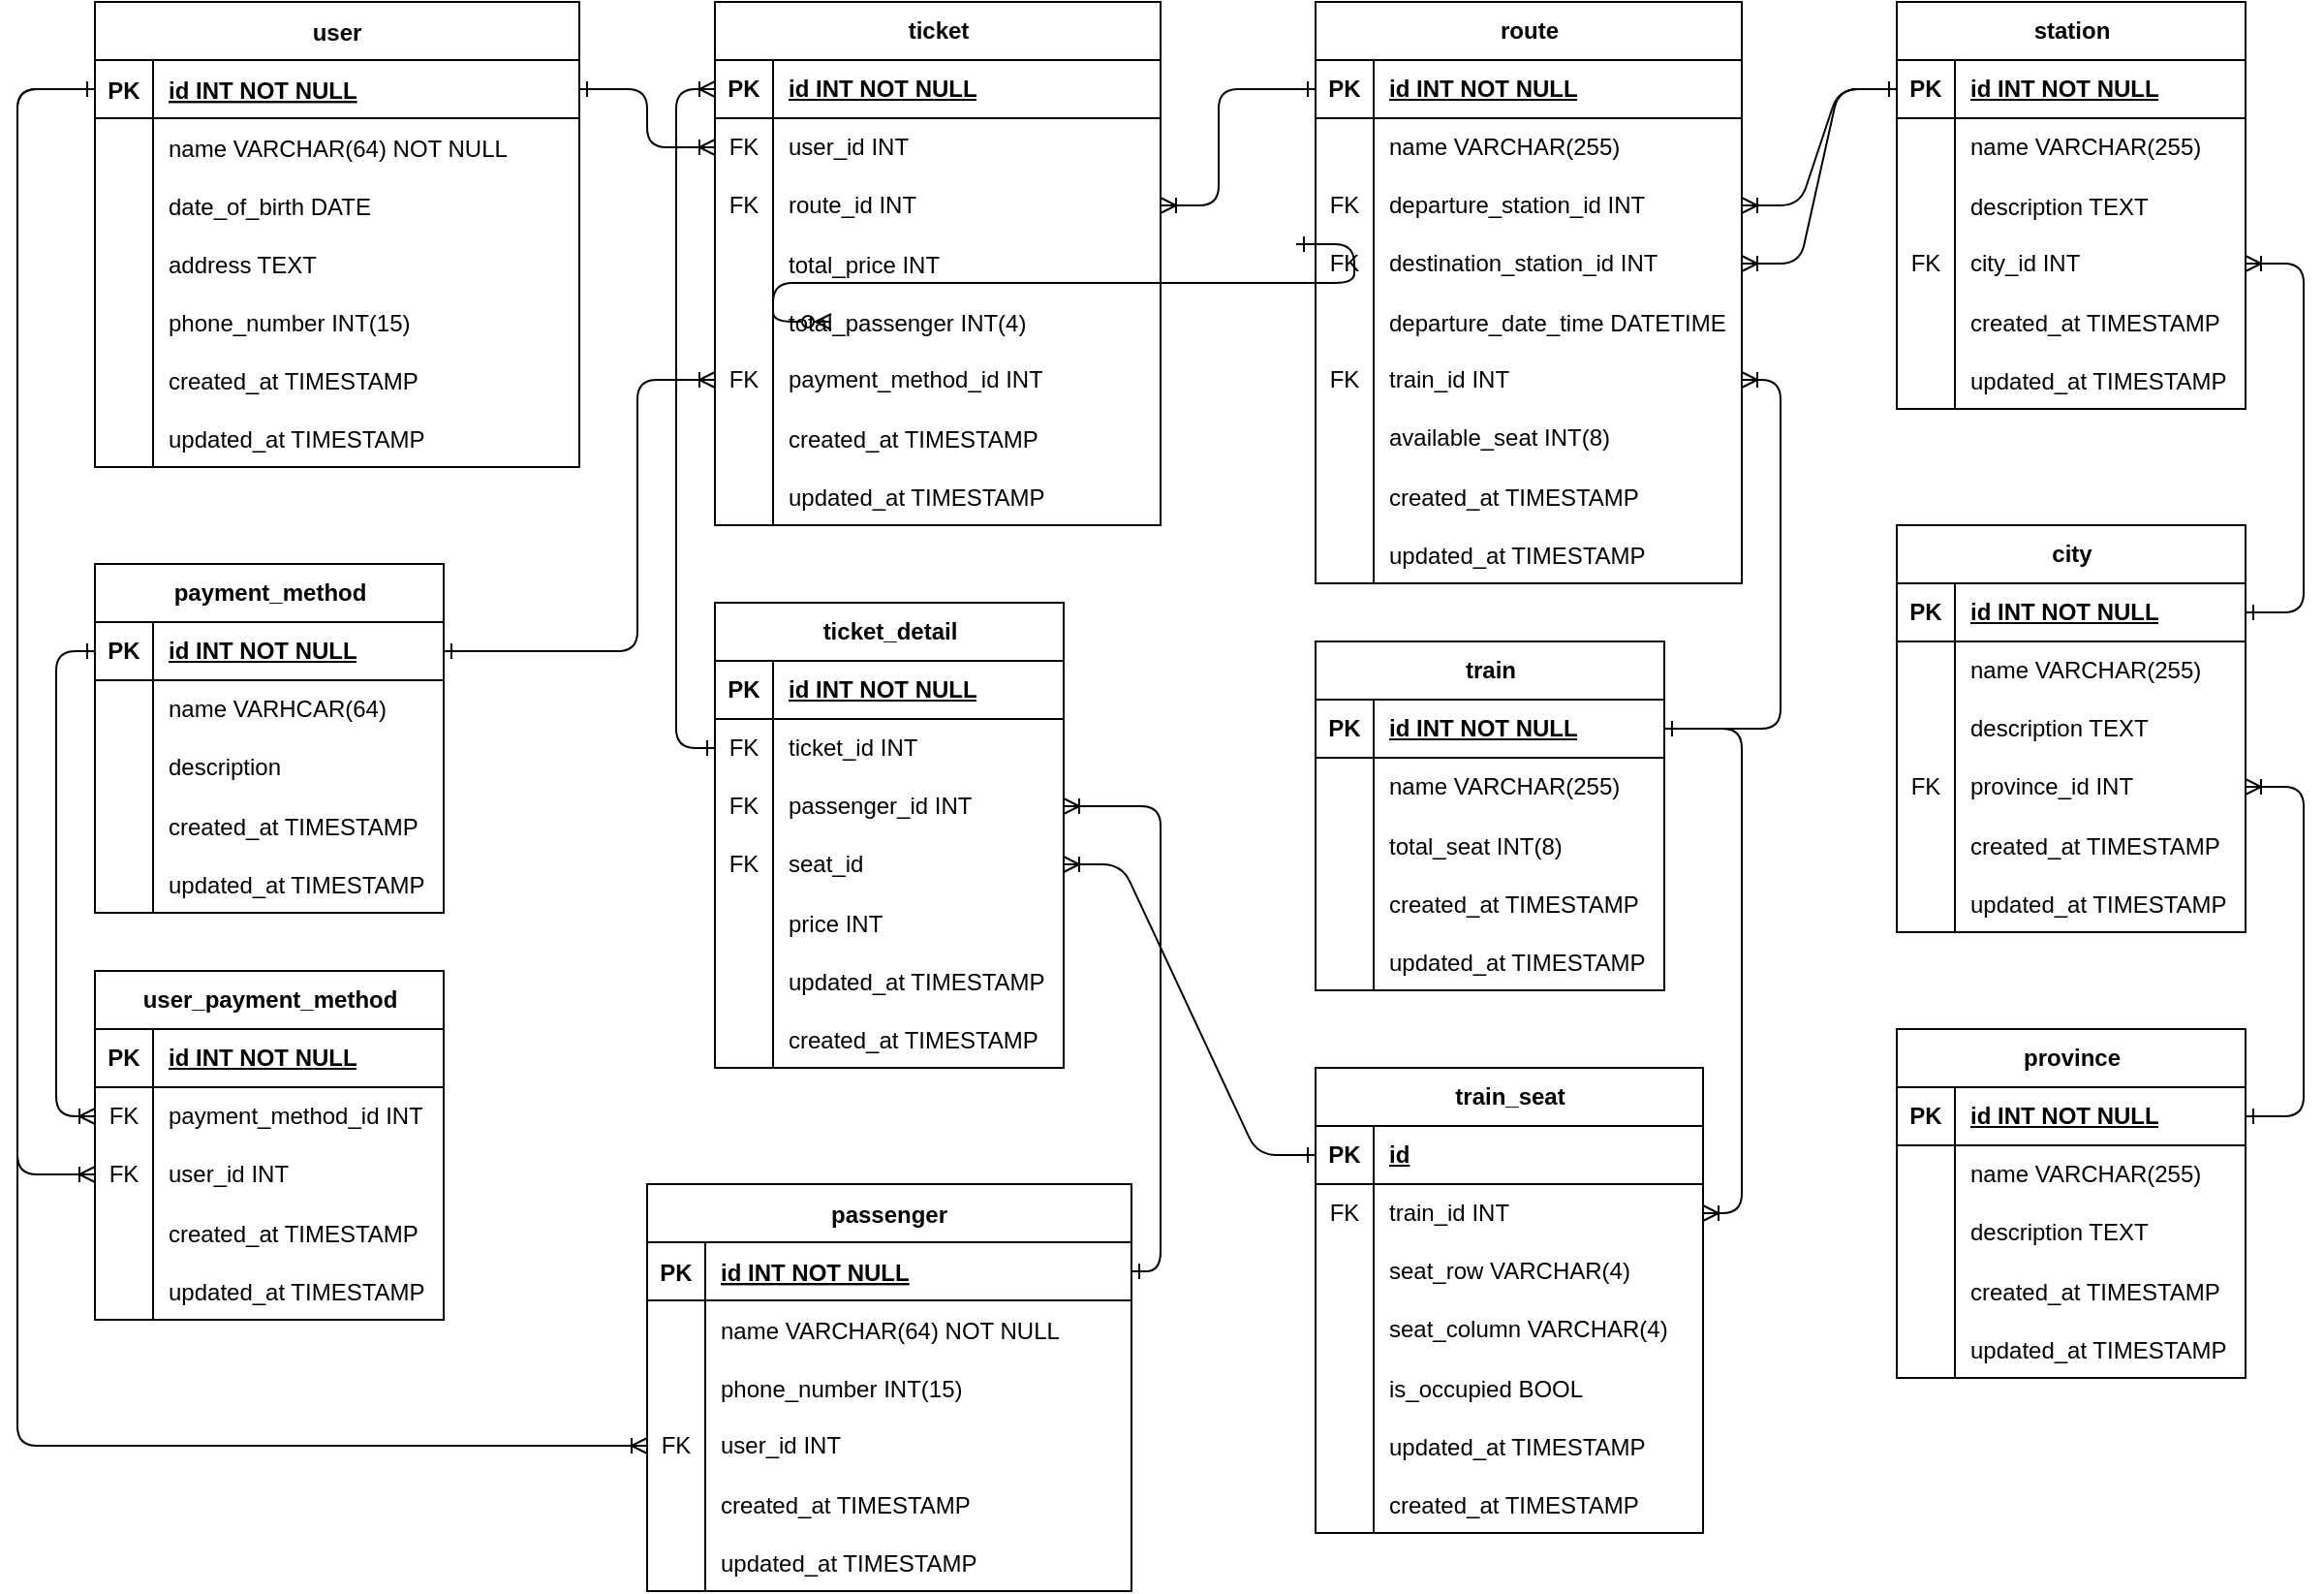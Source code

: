 <mxfile version="21.0.8" type="device"><diagram id="R2lEEEUBdFMjLlhIrx00" name="Page-1"><mxGraphModel dx="1010" dy="604" grid="1" gridSize="10" guides="1" tooltips="1" connect="1" arrows="1" fold="1" page="1" pageScale="1" pageWidth="850" pageHeight="1100" math="0" shadow="0" extFonts="Permanent Marker^https://fonts.googleapis.com/css?family=Permanent+Marker"><root><mxCell id="0"/><mxCell id="1" parent="0"/><mxCell id="C-vyLk0tnHw3VtMMgP7b-1" value="" style="edgeStyle=orthogonalEdgeStyle;endArrow=ERoneToMany;startArrow=ERone;endFill=0;startFill=0;entryX=0;entryY=0.5;entryDx=0;entryDy=0;" parent="1" source="C-vyLk0tnHw3VtMMgP7b-24" target="uRNHHPvA09Bs9sQmCr3U-73" edge="1"><mxGeometry width="100" height="100" relative="1" as="geometry"><mxPoint x="340" y="720" as="sourcePoint"/><mxPoint x="400" y="120" as="targetPoint"/></mxGeometry></mxCell><mxCell id="C-vyLk0tnHw3VtMMgP7b-12" value="" style="edgeStyle=entityRelationEdgeStyle;endArrow=ERzeroToMany;startArrow=ERone;endFill=1;startFill=0;" parent="1" target="C-vyLk0tnHw3VtMMgP7b-17" edge="1"><mxGeometry width="100" height="100" relative="1" as="geometry"><mxPoint x="700" y="165" as="sourcePoint"/><mxPoint x="460" y="205" as="targetPoint"/></mxGeometry></mxCell><mxCell id="C-vyLk0tnHw3VtMMgP7b-23" value="user" style="shape=table;startSize=30;container=1;collapsible=1;childLayout=tableLayout;fixedRows=1;rowLines=0;fontStyle=1;align=center;resizeLast=1;" parent="1" vertex="1"><mxGeometry x="80" y="40" width="250" height="240" as="geometry"/></mxCell><mxCell id="C-vyLk0tnHw3VtMMgP7b-24" value="" style="shape=partialRectangle;collapsible=0;dropTarget=0;pointerEvents=0;fillColor=none;points=[[0,0.5],[1,0.5]];portConstraint=eastwest;top=0;left=0;right=0;bottom=1;" parent="C-vyLk0tnHw3VtMMgP7b-23" vertex="1"><mxGeometry y="30" width="250" height="30" as="geometry"/></mxCell><mxCell id="C-vyLk0tnHw3VtMMgP7b-25" value="PK" style="shape=partialRectangle;overflow=hidden;connectable=0;fillColor=none;top=0;left=0;bottom=0;right=0;fontStyle=1;" parent="C-vyLk0tnHw3VtMMgP7b-24" vertex="1"><mxGeometry width="30" height="30" as="geometry"><mxRectangle width="30" height="30" as="alternateBounds"/></mxGeometry></mxCell><mxCell id="C-vyLk0tnHw3VtMMgP7b-26" value="id INT NOT NULL" style="shape=partialRectangle;overflow=hidden;connectable=0;fillColor=none;top=0;left=0;bottom=0;right=0;align=left;spacingLeft=6;fontStyle=5;" parent="C-vyLk0tnHw3VtMMgP7b-24" vertex="1"><mxGeometry x="30" width="220" height="30" as="geometry"><mxRectangle width="220" height="30" as="alternateBounds"/></mxGeometry></mxCell><mxCell id="C-vyLk0tnHw3VtMMgP7b-27" value="" style="shape=partialRectangle;collapsible=0;dropTarget=0;pointerEvents=0;fillColor=none;points=[[0,0.5],[1,0.5]];portConstraint=eastwest;top=0;left=0;right=0;bottom=0;" parent="C-vyLk0tnHw3VtMMgP7b-23" vertex="1"><mxGeometry y="60" width="250" height="30" as="geometry"/></mxCell><mxCell id="C-vyLk0tnHw3VtMMgP7b-28" value="" style="shape=partialRectangle;overflow=hidden;connectable=0;fillColor=none;top=0;left=0;bottom=0;right=0;" parent="C-vyLk0tnHw3VtMMgP7b-27" vertex="1"><mxGeometry width="30" height="30" as="geometry"><mxRectangle width="30" height="30" as="alternateBounds"/></mxGeometry></mxCell><mxCell id="C-vyLk0tnHw3VtMMgP7b-29" value="name VARCHAR(64) NOT NULL" style="shape=partialRectangle;overflow=hidden;connectable=0;fillColor=none;top=0;left=0;bottom=0;right=0;align=left;spacingLeft=6;" parent="C-vyLk0tnHw3VtMMgP7b-27" vertex="1"><mxGeometry x="30" width="220" height="30" as="geometry"><mxRectangle width="220" height="30" as="alternateBounds"/></mxGeometry></mxCell><mxCell id="uRNHHPvA09Bs9sQmCr3U-1" value="" style="shape=tableRow;horizontal=0;startSize=0;swimlaneHead=0;swimlaneBody=0;fillColor=none;collapsible=0;dropTarget=0;points=[[0,0.5],[1,0.5]];portConstraint=eastwest;top=0;left=0;right=0;bottom=0;" vertex="1" parent="C-vyLk0tnHw3VtMMgP7b-23"><mxGeometry y="90" width="250" height="30" as="geometry"/></mxCell><mxCell id="uRNHHPvA09Bs9sQmCr3U-2" value="" style="shape=partialRectangle;connectable=0;fillColor=none;top=0;left=0;bottom=0;right=0;editable=1;overflow=hidden;" vertex="1" parent="uRNHHPvA09Bs9sQmCr3U-1"><mxGeometry width="30" height="30" as="geometry"><mxRectangle width="30" height="30" as="alternateBounds"/></mxGeometry></mxCell><mxCell id="uRNHHPvA09Bs9sQmCr3U-3" value="date_of_birth DATE" style="shape=partialRectangle;connectable=0;fillColor=none;top=0;left=0;bottom=0;right=0;align=left;spacingLeft=6;overflow=hidden;" vertex="1" parent="uRNHHPvA09Bs9sQmCr3U-1"><mxGeometry x="30" width="220" height="30" as="geometry"><mxRectangle width="220" height="30" as="alternateBounds"/></mxGeometry></mxCell><mxCell id="uRNHHPvA09Bs9sQmCr3U-4" value="" style="shape=tableRow;horizontal=0;startSize=0;swimlaneHead=0;swimlaneBody=0;fillColor=none;collapsible=0;dropTarget=0;points=[[0,0.5],[1,0.5]];portConstraint=eastwest;top=0;left=0;right=0;bottom=0;" vertex="1" parent="C-vyLk0tnHw3VtMMgP7b-23"><mxGeometry y="120" width="250" height="30" as="geometry"/></mxCell><mxCell id="uRNHHPvA09Bs9sQmCr3U-5" value="" style="shape=partialRectangle;connectable=0;fillColor=none;top=0;left=0;bottom=0;right=0;editable=1;overflow=hidden;" vertex="1" parent="uRNHHPvA09Bs9sQmCr3U-4"><mxGeometry width="30" height="30" as="geometry"><mxRectangle width="30" height="30" as="alternateBounds"/></mxGeometry></mxCell><mxCell id="uRNHHPvA09Bs9sQmCr3U-6" value="address TEXT" style="shape=partialRectangle;connectable=0;fillColor=none;top=0;left=0;bottom=0;right=0;align=left;spacingLeft=6;overflow=hidden;" vertex="1" parent="uRNHHPvA09Bs9sQmCr3U-4"><mxGeometry x="30" width="220" height="30" as="geometry"><mxRectangle width="220" height="30" as="alternateBounds"/></mxGeometry></mxCell><mxCell id="uRNHHPvA09Bs9sQmCr3U-7" value="" style="shape=tableRow;horizontal=0;startSize=0;swimlaneHead=0;swimlaneBody=0;fillColor=none;collapsible=0;dropTarget=0;points=[[0,0.5],[1,0.5]];portConstraint=eastwest;top=0;left=0;right=0;bottom=0;" vertex="1" parent="C-vyLk0tnHw3VtMMgP7b-23"><mxGeometry y="150" width="250" height="30" as="geometry"/></mxCell><mxCell id="uRNHHPvA09Bs9sQmCr3U-8" value="" style="shape=partialRectangle;connectable=0;fillColor=none;top=0;left=0;bottom=0;right=0;editable=1;overflow=hidden;" vertex="1" parent="uRNHHPvA09Bs9sQmCr3U-7"><mxGeometry width="30" height="30" as="geometry"><mxRectangle width="30" height="30" as="alternateBounds"/></mxGeometry></mxCell><mxCell id="uRNHHPvA09Bs9sQmCr3U-9" value="phone_number INT(15)" style="shape=partialRectangle;connectable=0;fillColor=none;top=0;left=0;bottom=0;right=0;align=left;spacingLeft=6;overflow=hidden;" vertex="1" parent="uRNHHPvA09Bs9sQmCr3U-7"><mxGeometry x="30" width="220" height="30" as="geometry"><mxRectangle width="220" height="30" as="alternateBounds"/></mxGeometry></mxCell><mxCell id="uRNHHPvA09Bs9sQmCr3U-108" value="" style="shape=tableRow;horizontal=0;startSize=0;swimlaneHead=0;swimlaneBody=0;fillColor=none;collapsible=0;dropTarget=0;points=[[0,0.5],[1,0.5]];portConstraint=eastwest;top=0;left=0;right=0;bottom=0;" vertex="1" parent="C-vyLk0tnHw3VtMMgP7b-23"><mxGeometry y="180" width="250" height="30" as="geometry"/></mxCell><mxCell id="uRNHHPvA09Bs9sQmCr3U-109" value="" style="shape=partialRectangle;connectable=0;fillColor=none;top=0;left=0;bottom=0;right=0;editable=1;overflow=hidden;" vertex="1" parent="uRNHHPvA09Bs9sQmCr3U-108"><mxGeometry width="30" height="30" as="geometry"><mxRectangle width="30" height="30" as="alternateBounds"/></mxGeometry></mxCell><mxCell id="uRNHHPvA09Bs9sQmCr3U-110" value="created_at TIMESTAMP" style="shape=partialRectangle;connectable=0;fillColor=none;top=0;left=0;bottom=0;right=0;align=left;spacingLeft=6;overflow=hidden;" vertex="1" parent="uRNHHPvA09Bs9sQmCr3U-108"><mxGeometry x="30" width="220" height="30" as="geometry"><mxRectangle width="220" height="30" as="alternateBounds"/></mxGeometry></mxCell><mxCell id="uRNHHPvA09Bs9sQmCr3U-112" value="" style="shape=tableRow;horizontal=0;startSize=0;swimlaneHead=0;swimlaneBody=0;fillColor=none;collapsible=0;dropTarget=0;points=[[0,0.5],[1,0.5]];portConstraint=eastwest;top=0;left=0;right=0;bottom=0;" vertex="1" parent="C-vyLk0tnHw3VtMMgP7b-23"><mxGeometry y="210" width="250" height="30" as="geometry"/></mxCell><mxCell id="uRNHHPvA09Bs9sQmCr3U-113" value="" style="shape=partialRectangle;connectable=0;fillColor=none;top=0;left=0;bottom=0;right=0;editable=1;overflow=hidden;" vertex="1" parent="uRNHHPvA09Bs9sQmCr3U-112"><mxGeometry width="30" height="30" as="geometry"><mxRectangle width="30" height="30" as="alternateBounds"/></mxGeometry></mxCell><mxCell id="uRNHHPvA09Bs9sQmCr3U-114" value="updated_at TIMESTAMP" style="shape=partialRectangle;connectable=0;fillColor=none;top=0;left=0;bottom=0;right=0;align=left;spacingLeft=6;overflow=hidden;" vertex="1" parent="uRNHHPvA09Bs9sQmCr3U-112"><mxGeometry x="30" width="220" height="30" as="geometry"><mxRectangle width="220" height="30" as="alternateBounds"/></mxGeometry></mxCell><mxCell id="uRNHHPvA09Bs9sQmCr3U-10" value="station" style="shape=table;startSize=30;container=1;collapsible=1;childLayout=tableLayout;fixedRows=1;rowLines=0;fontStyle=1;align=center;resizeLast=1;html=1;" vertex="1" parent="1"><mxGeometry x="1010" y="40" width="180" height="210" as="geometry"/></mxCell><mxCell id="uRNHHPvA09Bs9sQmCr3U-11" value="" style="shape=tableRow;horizontal=0;startSize=0;swimlaneHead=0;swimlaneBody=0;fillColor=none;collapsible=0;dropTarget=0;points=[[0,0.5],[1,0.5]];portConstraint=eastwest;top=0;left=0;right=0;bottom=1;" vertex="1" parent="uRNHHPvA09Bs9sQmCr3U-10"><mxGeometry y="30" width="180" height="30" as="geometry"/></mxCell><mxCell id="uRNHHPvA09Bs9sQmCr3U-12" value="PK" style="shape=partialRectangle;connectable=0;fillColor=none;top=0;left=0;bottom=0;right=0;fontStyle=1;overflow=hidden;whiteSpace=wrap;html=1;" vertex="1" parent="uRNHHPvA09Bs9sQmCr3U-11"><mxGeometry width="30" height="30" as="geometry"><mxRectangle width="30" height="30" as="alternateBounds"/></mxGeometry></mxCell><mxCell id="uRNHHPvA09Bs9sQmCr3U-13" value="id INT NOT NULL" style="shape=partialRectangle;connectable=0;fillColor=none;top=0;left=0;bottom=0;right=0;align=left;spacingLeft=6;fontStyle=5;overflow=hidden;whiteSpace=wrap;html=1;" vertex="1" parent="uRNHHPvA09Bs9sQmCr3U-11"><mxGeometry x="30" width="150" height="30" as="geometry"><mxRectangle width="150" height="30" as="alternateBounds"/></mxGeometry></mxCell><mxCell id="uRNHHPvA09Bs9sQmCr3U-14" value="" style="shape=tableRow;horizontal=0;startSize=0;swimlaneHead=0;swimlaneBody=0;fillColor=none;collapsible=0;dropTarget=0;points=[[0,0.5],[1,0.5]];portConstraint=eastwest;top=0;left=0;right=0;bottom=0;" vertex="1" parent="uRNHHPvA09Bs9sQmCr3U-10"><mxGeometry y="60" width="180" height="30" as="geometry"/></mxCell><mxCell id="uRNHHPvA09Bs9sQmCr3U-15" value="" style="shape=partialRectangle;connectable=0;fillColor=none;top=0;left=0;bottom=0;right=0;editable=1;overflow=hidden;whiteSpace=wrap;html=1;" vertex="1" parent="uRNHHPvA09Bs9sQmCr3U-14"><mxGeometry width="30" height="30" as="geometry"><mxRectangle width="30" height="30" as="alternateBounds"/></mxGeometry></mxCell><mxCell id="uRNHHPvA09Bs9sQmCr3U-16" value="name VARCHAR(255)" style="shape=partialRectangle;connectable=0;fillColor=none;top=0;left=0;bottom=0;right=0;align=left;spacingLeft=6;overflow=hidden;whiteSpace=wrap;html=1;" vertex="1" parent="uRNHHPvA09Bs9sQmCr3U-14"><mxGeometry x="30" width="150" height="30" as="geometry"><mxRectangle width="150" height="30" as="alternateBounds"/></mxGeometry></mxCell><mxCell id="uRNHHPvA09Bs9sQmCr3U-29" value="" style="shape=tableRow;horizontal=0;startSize=0;swimlaneHead=0;swimlaneBody=0;fillColor=none;collapsible=0;dropTarget=0;points=[[0,0.5],[1,0.5]];portConstraint=eastwest;top=0;left=0;right=0;bottom=0;" vertex="1" parent="uRNHHPvA09Bs9sQmCr3U-10"><mxGeometry y="90" width="180" height="30" as="geometry"/></mxCell><mxCell id="uRNHHPvA09Bs9sQmCr3U-30" value="" style="shape=partialRectangle;connectable=0;fillColor=none;top=0;left=0;bottom=0;right=0;editable=1;overflow=hidden;" vertex="1" parent="uRNHHPvA09Bs9sQmCr3U-29"><mxGeometry width="30" height="30" as="geometry"><mxRectangle width="30" height="30" as="alternateBounds"/></mxGeometry></mxCell><mxCell id="uRNHHPvA09Bs9sQmCr3U-31" value="description TEXT" style="shape=partialRectangle;connectable=0;fillColor=none;top=0;left=0;bottom=0;right=0;align=left;spacingLeft=6;overflow=hidden;" vertex="1" parent="uRNHHPvA09Bs9sQmCr3U-29"><mxGeometry x="30" width="150" height="30" as="geometry"><mxRectangle width="150" height="30" as="alternateBounds"/></mxGeometry></mxCell><mxCell id="uRNHHPvA09Bs9sQmCr3U-26" value="" style="shape=tableRow;horizontal=0;startSize=0;swimlaneHead=0;swimlaneBody=0;fillColor=none;collapsible=0;dropTarget=0;points=[[0,0.5],[1,0.5]];portConstraint=eastwest;top=0;left=0;right=0;bottom=0;" vertex="1" parent="uRNHHPvA09Bs9sQmCr3U-10"><mxGeometry y="120" width="180" height="30" as="geometry"/></mxCell><mxCell id="uRNHHPvA09Bs9sQmCr3U-27" value="FK" style="shape=partialRectangle;connectable=0;fillColor=none;top=0;left=0;bottom=0;right=0;fontStyle=0;overflow=hidden;whiteSpace=wrap;html=1;" vertex="1" parent="uRNHHPvA09Bs9sQmCr3U-26"><mxGeometry width="30" height="30" as="geometry"><mxRectangle width="30" height="30" as="alternateBounds"/></mxGeometry></mxCell><mxCell id="uRNHHPvA09Bs9sQmCr3U-28" value="city_id INT" style="shape=partialRectangle;connectable=0;fillColor=none;top=0;left=0;bottom=0;right=0;align=left;spacingLeft=6;fontStyle=0;overflow=hidden;whiteSpace=wrap;html=1;" vertex="1" parent="uRNHHPvA09Bs9sQmCr3U-26"><mxGeometry x="30" width="150" height="30" as="geometry"><mxRectangle width="150" height="30" as="alternateBounds"/></mxGeometry></mxCell><mxCell id="uRNHHPvA09Bs9sQmCr3U-92" value="" style="shape=tableRow;horizontal=0;startSize=0;swimlaneHead=0;swimlaneBody=0;fillColor=none;collapsible=0;dropTarget=0;points=[[0,0.5],[1,0.5]];portConstraint=eastwest;top=0;left=0;right=0;bottom=0;" vertex="1" parent="uRNHHPvA09Bs9sQmCr3U-10"><mxGeometry y="150" width="180" height="30" as="geometry"/></mxCell><mxCell id="uRNHHPvA09Bs9sQmCr3U-93" value="" style="shape=partialRectangle;connectable=0;fillColor=none;top=0;left=0;bottom=0;right=0;editable=1;overflow=hidden;" vertex="1" parent="uRNHHPvA09Bs9sQmCr3U-92"><mxGeometry width="30" height="30" as="geometry"><mxRectangle width="30" height="30" as="alternateBounds"/></mxGeometry></mxCell><mxCell id="uRNHHPvA09Bs9sQmCr3U-94" value="created_at TIMESTAMP" style="shape=partialRectangle;connectable=0;fillColor=none;top=0;left=0;bottom=0;right=0;align=left;spacingLeft=6;overflow=hidden;" vertex="1" parent="uRNHHPvA09Bs9sQmCr3U-92"><mxGeometry x="30" width="150" height="30" as="geometry"><mxRectangle width="150" height="30" as="alternateBounds"/></mxGeometry></mxCell><mxCell id="uRNHHPvA09Bs9sQmCr3U-96" value="" style="shape=tableRow;horizontal=0;startSize=0;swimlaneHead=0;swimlaneBody=0;fillColor=none;collapsible=0;dropTarget=0;points=[[0,0.5],[1,0.5]];portConstraint=eastwest;top=0;left=0;right=0;bottom=0;" vertex="1" parent="uRNHHPvA09Bs9sQmCr3U-10"><mxGeometry y="180" width="180" height="30" as="geometry"/></mxCell><mxCell id="uRNHHPvA09Bs9sQmCr3U-97" value="" style="shape=partialRectangle;connectable=0;fillColor=none;top=0;left=0;bottom=0;right=0;editable=1;overflow=hidden;" vertex="1" parent="uRNHHPvA09Bs9sQmCr3U-96"><mxGeometry width="30" height="30" as="geometry"><mxRectangle width="30" height="30" as="alternateBounds"/></mxGeometry></mxCell><mxCell id="uRNHHPvA09Bs9sQmCr3U-98" value="updated_at TIMESTAMP" style="shape=partialRectangle;connectable=0;fillColor=none;top=0;left=0;bottom=0;right=0;align=left;spacingLeft=6;overflow=hidden;" vertex="1" parent="uRNHHPvA09Bs9sQmCr3U-96"><mxGeometry x="30" width="150" height="30" as="geometry"><mxRectangle width="150" height="30" as="alternateBounds"/></mxGeometry></mxCell><mxCell id="uRNHHPvA09Bs9sQmCr3U-32" value="province" style="shape=table;startSize=30;container=1;collapsible=1;childLayout=tableLayout;fixedRows=1;rowLines=0;fontStyle=1;align=center;resizeLast=1;html=1;" vertex="1" parent="1"><mxGeometry x="1010" y="570" width="180" height="180" as="geometry"/></mxCell><mxCell id="uRNHHPvA09Bs9sQmCr3U-33" value="" style="shape=tableRow;horizontal=0;startSize=0;swimlaneHead=0;swimlaneBody=0;fillColor=none;collapsible=0;dropTarget=0;points=[[0,0.5],[1,0.5]];portConstraint=eastwest;top=0;left=0;right=0;bottom=1;" vertex="1" parent="uRNHHPvA09Bs9sQmCr3U-32"><mxGeometry y="30" width="180" height="30" as="geometry"/></mxCell><mxCell id="uRNHHPvA09Bs9sQmCr3U-34" value="PK" style="shape=partialRectangle;connectable=0;fillColor=none;top=0;left=0;bottom=0;right=0;fontStyle=1;overflow=hidden;whiteSpace=wrap;html=1;" vertex="1" parent="uRNHHPvA09Bs9sQmCr3U-33"><mxGeometry width="30" height="30" as="geometry"><mxRectangle width="30" height="30" as="alternateBounds"/></mxGeometry></mxCell><mxCell id="uRNHHPvA09Bs9sQmCr3U-35" value="id INT NOT NULL" style="shape=partialRectangle;connectable=0;fillColor=none;top=0;left=0;bottom=0;right=0;align=left;spacingLeft=6;fontStyle=5;overflow=hidden;whiteSpace=wrap;html=1;" vertex="1" parent="uRNHHPvA09Bs9sQmCr3U-33"><mxGeometry x="30" width="150" height="30" as="geometry"><mxRectangle width="150" height="30" as="alternateBounds"/></mxGeometry></mxCell><mxCell id="uRNHHPvA09Bs9sQmCr3U-36" value="" style="shape=tableRow;horizontal=0;startSize=0;swimlaneHead=0;swimlaneBody=0;fillColor=none;collapsible=0;dropTarget=0;points=[[0,0.5],[1,0.5]];portConstraint=eastwest;top=0;left=0;right=0;bottom=0;" vertex="1" parent="uRNHHPvA09Bs9sQmCr3U-32"><mxGeometry y="60" width="180" height="30" as="geometry"/></mxCell><mxCell id="uRNHHPvA09Bs9sQmCr3U-37" value="" style="shape=partialRectangle;connectable=0;fillColor=none;top=0;left=0;bottom=0;right=0;editable=1;overflow=hidden;whiteSpace=wrap;html=1;" vertex="1" parent="uRNHHPvA09Bs9sQmCr3U-36"><mxGeometry width="30" height="30" as="geometry"><mxRectangle width="30" height="30" as="alternateBounds"/></mxGeometry></mxCell><mxCell id="uRNHHPvA09Bs9sQmCr3U-38" value="name VARCHAR(255)" style="shape=partialRectangle;connectable=0;fillColor=none;top=0;left=0;bottom=0;right=0;align=left;spacingLeft=6;overflow=hidden;whiteSpace=wrap;html=1;" vertex="1" parent="uRNHHPvA09Bs9sQmCr3U-36"><mxGeometry x="30" width="150" height="30" as="geometry"><mxRectangle width="150" height="30" as="alternateBounds"/></mxGeometry></mxCell><mxCell id="uRNHHPvA09Bs9sQmCr3U-39" value="" style="shape=tableRow;horizontal=0;startSize=0;swimlaneHead=0;swimlaneBody=0;fillColor=none;collapsible=0;dropTarget=0;points=[[0,0.5],[1,0.5]];portConstraint=eastwest;top=0;left=0;right=0;bottom=0;" vertex="1" parent="uRNHHPvA09Bs9sQmCr3U-32"><mxGeometry y="90" width="180" height="30" as="geometry"/></mxCell><mxCell id="uRNHHPvA09Bs9sQmCr3U-40" value="" style="shape=partialRectangle;connectable=0;fillColor=none;top=0;left=0;bottom=0;right=0;editable=1;overflow=hidden;whiteSpace=wrap;html=1;" vertex="1" parent="uRNHHPvA09Bs9sQmCr3U-39"><mxGeometry width="30" height="30" as="geometry"><mxRectangle width="30" height="30" as="alternateBounds"/></mxGeometry></mxCell><mxCell id="uRNHHPvA09Bs9sQmCr3U-41" value="description TEXT" style="shape=partialRectangle;connectable=0;fillColor=none;top=0;left=0;bottom=0;right=0;align=left;spacingLeft=6;overflow=hidden;whiteSpace=wrap;html=1;" vertex="1" parent="uRNHHPvA09Bs9sQmCr3U-39"><mxGeometry x="30" width="150" height="30" as="geometry"><mxRectangle width="150" height="30" as="alternateBounds"/></mxGeometry></mxCell><mxCell id="uRNHHPvA09Bs9sQmCr3U-140" value="" style="shape=tableRow;horizontal=0;startSize=0;swimlaneHead=0;swimlaneBody=0;fillColor=none;collapsible=0;dropTarget=0;points=[[0,0.5],[1,0.5]];portConstraint=eastwest;top=0;left=0;right=0;bottom=0;" vertex="1" parent="uRNHHPvA09Bs9sQmCr3U-32"><mxGeometry y="120" width="180" height="30" as="geometry"/></mxCell><mxCell id="uRNHHPvA09Bs9sQmCr3U-141" value="" style="shape=partialRectangle;connectable=0;fillColor=none;top=0;left=0;bottom=0;right=0;editable=1;overflow=hidden;" vertex="1" parent="uRNHHPvA09Bs9sQmCr3U-140"><mxGeometry width="30" height="30" as="geometry"><mxRectangle width="30" height="30" as="alternateBounds"/></mxGeometry></mxCell><mxCell id="uRNHHPvA09Bs9sQmCr3U-142" value="created_at TIMESTAMP" style="shape=partialRectangle;connectable=0;fillColor=none;top=0;left=0;bottom=0;right=0;align=left;spacingLeft=6;overflow=hidden;" vertex="1" parent="uRNHHPvA09Bs9sQmCr3U-140"><mxGeometry x="30" width="150" height="30" as="geometry"><mxRectangle width="150" height="30" as="alternateBounds"/></mxGeometry></mxCell><mxCell id="uRNHHPvA09Bs9sQmCr3U-144" value="" style="shape=tableRow;horizontal=0;startSize=0;swimlaneHead=0;swimlaneBody=0;fillColor=none;collapsible=0;dropTarget=0;points=[[0,0.5],[1,0.5]];portConstraint=eastwest;top=0;left=0;right=0;bottom=0;" vertex="1" parent="uRNHHPvA09Bs9sQmCr3U-32"><mxGeometry y="150" width="180" height="30" as="geometry"/></mxCell><mxCell id="uRNHHPvA09Bs9sQmCr3U-145" value="" style="shape=partialRectangle;connectable=0;fillColor=none;top=0;left=0;bottom=0;right=0;editable=1;overflow=hidden;" vertex="1" parent="uRNHHPvA09Bs9sQmCr3U-144"><mxGeometry width="30" height="30" as="geometry"><mxRectangle width="30" height="30" as="alternateBounds"/></mxGeometry></mxCell><mxCell id="uRNHHPvA09Bs9sQmCr3U-146" value="updated_at TIMESTAMP" style="shape=partialRectangle;connectable=0;fillColor=none;top=0;left=0;bottom=0;right=0;align=left;spacingLeft=6;overflow=hidden;" vertex="1" parent="uRNHHPvA09Bs9sQmCr3U-144"><mxGeometry x="30" width="150" height="30" as="geometry"><mxRectangle width="150" height="30" as="alternateBounds"/></mxGeometry></mxCell><mxCell id="uRNHHPvA09Bs9sQmCr3U-45" value="city" style="shape=table;startSize=30;container=1;collapsible=1;childLayout=tableLayout;fixedRows=1;rowLines=0;fontStyle=1;align=center;resizeLast=1;html=1;" vertex="1" parent="1"><mxGeometry x="1010" y="310" width="180" height="210" as="geometry"/></mxCell><mxCell id="uRNHHPvA09Bs9sQmCr3U-46" value="" style="shape=tableRow;horizontal=0;startSize=0;swimlaneHead=0;swimlaneBody=0;fillColor=none;collapsible=0;dropTarget=0;points=[[0,0.5],[1,0.5]];portConstraint=eastwest;top=0;left=0;right=0;bottom=1;" vertex="1" parent="uRNHHPvA09Bs9sQmCr3U-45"><mxGeometry y="30" width="180" height="30" as="geometry"/></mxCell><mxCell id="uRNHHPvA09Bs9sQmCr3U-47" value="PK" style="shape=partialRectangle;connectable=0;fillColor=none;top=0;left=0;bottom=0;right=0;fontStyle=1;overflow=hidden;whiteSpace=wrap;html=1;" vertex="1" parent="uRNHHPvA09Bs9sQmCr3U-46"><mxGeometry width="30" height="30" as="geometry"><mxRectangle width="30" height="30" as="alternateBounds"/></mxGeometry></mxCell><mxCell id="uRNHHPvA09Bs9sQmCr3U-48" value="id INT NOT NULL" style="shape=partialRectangle;connectable=0;fillColor=none;top=0;left=0;bottom=0;right=0;align=left;spacingLeft=6;fontStyle=5;overflow=hidden;whiteSpace=wrap;html=1;" vertex="1" parent="uRNHHPvA09Bs9sQmCr3U-46"><mxGeometry x="30" width="150" height="30" as="geometry"><mxRectangle width="150" height="30" as="alternateBounds"/></mxGeometry></mxCell><mxCell id="uRNHHPvA09Bs9sQmCr3U-49" value="" style="shape=tableRow;horizontal=0;startSize=0;swimlaneHead=0;swimlaneBody=0;fillColor=none;collapsible=0;dropTarget=0;points=[[0,0.5],[1,0.5]];portConstraint=eastwest;top=0;left=0;right=0;bottom=0;" vertex="1" parent="uRNHHPvA09Bs9sQmCr3U-45"><mxGeometry y="60" width="180" height="30" as="geometry"/></mxCell><mxCell id="uRNHHPvA09Bs9sQmCr3U-50" value="" style="shape=partialRectangle;connectable=0;fillColor=none;top=0;left=0;bottom=0;right=0;editable=1;overflow=hidden;whiteSpace=wrap;html=1;" vertex="1" parent="uRNHHPvA09Bs9sQmCr3U-49"><mxGeometry width="30" height="30" as="geometry"><mxRectangle width="30" height="30" as="alternateBounds"/></mxGeometry></mxCell><mxCell id="uRNHHPvA09Bs9sQmCr3U-51" value="name VARCHAR(255)" style="shape=partialRectangle;connectable=0;fillColor=none;top=0;left=0;bottom=0;right=0;align=left;spacingLeft=6;overflow=hidden;whiteSpace=wrap;html=1;" vertex="1" parent="uRNHHPvA09Bs9sQmCr3U-49"><mxGeometry x="30" width="150" height="30" as="geometry"><mxRectangle width="150" height="30" as="alternateBounds"/></mxGeometry></mxCell><mxCell id="uRNHHPvA09Bs9sQmCr3U-52" value="" style="shape=tableRow;horizontal=0;startSize=0;swimlaneHead=0;swimlaneBody=0;fillColor=none;collapsible=0;dropTarget=0;points=[[0,0.5],[1,0.5]];portConstraint=eastwest;top=0;left=0;right=0;bottom=0;" vertex="1" parent="uRNHHPvA09Bs9sQmCr3U-45"><mxGeometry y="90" width="180" height="30" as="geometry"/></mxCell><mxCell id="uRNHHPvA09Bs9sQmCr3U-53" value="" style="shape=partialRectangle;connectable=0;fillColor=none;top=0;left=0;bottom=0;right=0;editable=1;overflow=hidden;whiteSpace=wrap;html=1;" vertex="1" parent="uRNHHPvA09Bs9sQmCr3U-52"><mxGeometry width="30" height="30" as="geometry"><mxRectangle width="30" height="30" as="alternateBounds"/></mxGeometry></mxCell><mxCell id="uRNHHPvA09Bs9sQmCr3U-54" value="description TEXT" style="shape=partialRectangle;connectable=0;fillColor=none;top=0;left=0;bottom=0;right=0;align=left;spacingLeft=6;overflow=hidden;whiteSpace=wrap;html=1;" vertex="1" parent="uRNHHPvA09Bs9sQmCr3U-52"><mxGeometry x="30" width="150" height="30" as="geometry"><mxRectangle width="150" height="30" as="alternateBounds"/></mxGeometry></mxCell><mxCell id="uRNHHPvA09Bs9sQmCr3U-55" value="" style="shape=tableRow;horizontal=0;startSize=0;swimlaneHead=0;swimlaneBody=0;fillColor=none;collapsible=0;dropTarget=0;points=[[0,0.5],[1,0.5]];portConstraint=eastwest;top=0;left=0;right=0;bottom=0;" vertex="1" parent="uRNHHPvA09Bs9sQmCr3U-45"><mxGeometry y="120" width="180" height="30" as="geometry"/></mxCell><mxCell id="uRNHHPvA09Bs9sQmCr3U-56" value="FK" style="shape=partialRectangle;connectable=0;fillColor=none;top=0;left=0;bottom=0;right=0;fontStyle=0;overflow=hidden;whiteSpace=wrap;html=1;" vertex="1" parent="uRNHHPvA09Bs9sQmCr3U-55"><mxGeometry width="30" height="30" as="geometry"><mxRectangle width="30" height="30" as="alternateBounds"/></mxGeometry></mxCell><mxCell id="uRNHHPvA09Bs9sQmCr3U-57" value="province_id INT" style="shape=partialRectangle;connectable=0;fillColor=none;top=0;left=0;bottom=0;right=0;align=left;spacingLeft=6;fontStyle=0;overflow=hidden;whiteSpace=wrap;html=1;" vertex="1" parent="uRNHHPvA09Bs9sQmCr3U-55"><mxGeometry x="30" width="150" height="30" as="geometry"><mxRectangle width="150" height="30" as="alternateBounds"/></mxGeometry></mxCell><mxCell id="uRNHHPvA09Bs9sQmCr3U-132" value="" style="shape=tableRow;horizontal=0;startSize=0;swimlaneHead=0;swimlaneBody=0;fillColor=none;collapsible=0;dropTarget=0;points=[[0,0.5],[1,0.5]];portConstraint=eastwest;top=0;left=0;right=0;bottom=0;" vertex="1" parent="uRNHHPvA09Bs9sQmCr3U-45"><mxGeometry y="150" width="180" height="30" as="geometry"/></mxCell><mxCell id="uRNHHPvA09Bs9sQmCr3U-133" value="" style="shape=partialRectangle;connectable=0;fillColor=none;top=0;left=0;bottom=0;right=0;editable=1;overflow=hidden;" vertex="1" parent="uRNHHPvA09Bs9sQmCr3U-132"><mxGeometry width="30" height="30" as="geometry"><mxRectangle width="30" height="30" as="alternateBounds"/></mxGeometry></mxCell><mxCell id="uRNHHPvA09Bs9sQmCr3U-134" value="created_at TIMESTAMP" style="shape=partialRectangle;connectable=0;fillColor=none;top=0;left=0;bottom=0;right=0;align=left;spacingLeft=6;overflow=hidden;" vertex="1" parent="uRNHHPvA09Bs9sQmCr3U-132"><mxGeometry x="30" width="150" height="30" as="geometry"><mxRectangle width="150" height="30" as="alternateBounds"/></mxGeometry></mxCell><mxCell id="uRNHHPvA09Bs9sQmCr3U-136" value="" style="shape=tableRow;horizontal=0;startSize=0;swimlaneHead=0;swimlaneBody=0;fillColor=none;collapsible=0;dropTarget=0;points=[[0,0.5],[1,0.5]];portConstraint=eastwest;top=0;left=0;right=0;bottom=0;" vertex="1" parent="uRNHHPvA09Bs9sQmCr3U-45"><mxGeometry y="180" width="180" height="30" as="geometry"/></mxCell><mxCell id="uRNHHPvA09Bs9sQmCr3U-137" value="" style="shape=partialRectangle;connectable=0;fillColor=none;top=0;left=0;bottom=0;right=0;editable=1;overflow=hidden;" vertex="1" parent="uRNHHPvA09Bs9sQmCr3U-136"><mxGeometry width="30" height="30" as="geometry"><mxRectangle width="30" height="30" as="alternateBounds"/></mxGeometry></mxCell><mxCell id="uRNHHPvA09Bs9sQmCr3U-138" value="updated_at TIMESTAMP" style="shape=partialRectangle;connectable=0;fillColor=none;top=0;left=0;bottom=0;right=0;align=left;spacingLeft=6;overflow=hidden;" vertex="1" parent="uRNHHPvA09Bs9sQmCr3U-136"><mxGeometry x="30" width="150" height="30" as="geometry"><mxRectangle width="150" height="30" as="alternateBounds"/></mxGeometry></mxCell><mxCell id="uRNHHPvA09Bs9sQmCr3U-58" value="" style="edgeStyle=entityRelationEdgeStyle;endArrow=ERoneToMany;startArrow=ERone;endFill=0;startFill=0;exitX=1;exitY=0.5;exitDx=0;exitDy=0;entryX=1;entryY=0.5;entryDx=0;entryDy=0;" edge="1" parent="1" source="uRNHHPvA09Bs9sQmCr3U-33" target="uRNHHPvA09Bs9sQmCr3U-55"><mxGeometry width="100" height="100" relative="1" as="geometry"><mxPoint x="230" y="710" as="sourcePoint"/><mxPoint x="340" y="745" as="targetPoint"/></mxGeometry></mxCell><mxCell id="uRNHHPvA09Bs9sQmCr3U-59" value="" style="edgeStyle=entityRelationEdgeStyle;endArrow=ERoneToMany;startArrow=ERone;endFill=0;startFill=0;exitX=1;exitY=0.5;exitDx=0;exitDy=0;entryX=1;entryY=0.5;entryDx=0;entryDy=0;" edge="1" parent="1" source="uRNHHPvA09Bs9sQmCr3U-46" target="uRNHHPvA09Bs9sQmCr3U-26"><mxGeometry width="100" height="100" relative="1" as="geometry"><mxPoint x="250" y="525" as="sourcePoint"/><mxPoint x="250" y="420" as="targetPoint"/></mxGeometry></mxCell><mxCell id="uRNHHPvA09Bs9sQmCr3U-60" value="ticket" style="shape=table;startSize=30;container=1;collapsible=1;childLayout=tableLayout;fixedRows=1;rowLines=0;fontStyle=1;align=center;resizeLast=1;html=1;" vertex="1" parent="1"><mxGeometry x="400" y="40" width="230" height="270" as="geometry"/></mxCell><mxCell id="uRNHHPvA09Bs9sQmCr3U-61" value="" style="shape=tableRow;horizontal=0;startSize=0;swimlaneHead=0;swimlaneBody=0;fillColor=none;collapsible=0;dropTarget=0;points=[[0,0.5],[1,0.5]];portConstraint=eastwest;top=0;left=0;right=0;bottom=1;" vertex="1" parent="uRNHHPvA09Bs9sQmCr3U-60"><mxGeometry y="30" width="230" height="30" as="geometry"/></mxCell><mxCell id="uRNHHPvA09Bs9sQmCr3U-62" value="PK" style="shape=partialRectangle;connectable=0;fillColor=none;top=0;left=0;bottom=0;right=0;fontStyle=1;overflow=hidden;whiteSpace=wrap;html=1;" vertex="1" parent="uRNHHPvA09Bs9sQmCr3U-61"><mxGeometry width="30" height="30" as="geometry"><mxRectangle width="30" height="30" as="alternateBounds"/></mxGeometry></mxCell><mxCell id="uRNHHPvA09Bs9sQmCr3U-63" value="id INT NOT NULL" style="shape=partialRectangle;connectable=0;fillColor=none;top=0;left=0;bottom=0;right=0;align=left;spacingLeft=6;fontStyle=5;overflow=hidden;whiteSpace=wrap;html=1;" vertex="1" parent="uRNHHPvA09Bs9sQmCr3U-61"><mxGeometry x="30" width="200" height="30" as="geometry"><mxRectangle width="200" height="30" as="alternateBounds"/></mxGeometry></mxCell><mxCell id="uRNHHPvA09Bs9sQmCr3U-73" value="" style="shape=tableRow;horizontal=0;startSize=0;swimlaneHead=0;swimlaneBody=0;fillColor=none;collapsible=0;dropTarget=0;points=[[0,0.5],[1,0.5]];portConstraint=eastwest;top=0;left=0;right=0;bottom=0;" vertex="1" parent="uRNHHPvA09Bs9sQmCr3U-60"><mxGeometry y="60" width="230" height="30" as="geometry"/></mxCell><mxCell id="uRNHHPvA09Bs9sQmCr3U-74" value="FK" style="shape=partialRectangle;connectable=0;fillColor=none;top=0;left=0;bottom=0;right=0;fontStyle=0;overflow=hidden;whiteSpace=wrap;html=1;" vertex="1" parent="uRNHHPvA09Bs9sQmCr3U-73"><mxGeometry width="30" height="30" as="geometry"><mxRectangle width="30" height="30" as="alternateBounds"/></mxGeometry></mxCell><mxCell id="uRNHHPvA09Bs9sQmCr3U-75" value="user_id INT" style="shape=partialRectangle;connectable=0;fillColor=none;top=0;left=0;bottom=0;right=0;align=left;spacingLeft=6;fontStyle=0;overflow=hidden;whiteSpace=wrap;html=1;" vertex="1" parent="uRNHHPvA09Bs9sQmCr3U-73"><mxGeometry x="30" width="200" height="30" as="geometry"><mxRectangle width="200" height="30" as="alternateBounds"/></mxGeometry></mxCell><mxCell id="uRNHHPvA09Bs9sQmCr3U-276" value="" style="shape=tableRow;horizontal=0;startSize=0;swimlaneHead=0;swimlaneBody=0;fillColor=none;collapsible=0;dropTarget=0;points=[[0,0.5],[1,0.5]];portConstraint=eastwest;top=0;left=0;right=0;bottom=0;" vertex="1" parent="uRNHHPvA09Bs9sQmCr3U-60"><mxGeometry y="90" width="230" height="30" as="geometry"/></mxCell><mxCell id="uRNHHPvA09Bs9sQmCr3U-277" value="FK" style="shape=partialRectangle;connectable=0;fillColor=none;top=0;left=0;bottom=0;right=0;fontStyle=0;overflow=hidden;whiteSpace=wrap;html=1;" vertex="1" parent="uRNHHPvA09Bs9sQmCr3U-276"><mxGeometry width="30" height="30" as="geometry"><mxRectangle width="30" height="30" as="alternateBounds"/></mxGeometry></mxCell><mxCell id="uRNHHPvA09Bs9sQmCr3U-278" value="route_id INT" style="shape=partialRectangle;connectable=0;fillColor=none;top=0;left=0;bottom=0;right=0;align=left;spacingLeft=6;fontStyle=0;overflow=hidden;whiteSpace=wrap;html=1;" vertex="1" parent="uRNHHPvA09Bs9sQmCr3U-276"><mxGeometry x="30" width="200" height="30" as="geometry"><mxRectangle width="200" height="30" as="alternateBounds"/></mxGeometry></mxCell><mxCell id="uRNHHPvA09Bs9sQmCr3U-85" value="" style="shape=tableRow;horizontal=0;startSize=0;swimlaneHead=0;swimlaneBody=0;fillColor=none;collapsible=0;dropTarget=0;points=[[0,0.5],[1,0.5]];portConstraint=eastwest;top=0;left=0;right=0;bottom=0;" vertex="1" parent="uRNHHPvA09Bs9sQmCr3U-60"><mxGeometry y="120" width="230" height="30" as="geometry"/></mxCell><mxCell id="uRNHHPvA09Bs9sQmCr3U-86" value="" style="shape=partialRectangle;connectable=0;fillColor=none;top=0;left=0;bottom=0;right=0;editable=1;overflow=hidden;" vertex="1" parent="uRNHHPvA09Bs9sQmCr3U-85"><mxGeometry width="30" height="30" as="geometry"><mxRectangle width="30" height="30" as="alternateBounds"/></mxGeometry></mxCell><mxCell id="uRNHHPvA09Bs9sQmCr3U-87" value="total_price INT" style="shape=partialRectangle;connectable=0;fillColor=none;top=0;left=0;bottom=0;right=0;align=left;spacingLeft=6;overflow=hidden;" vertex="1" parent="uRNHHPvA09Bs9sQmCr3U-85"><mxGeometry x="30" width="200" height="30" as="geometry"><mxRectangle width="200" height="30" as="alternateBounds"/></mxGeometry></mxCell><mxCell id="uRNHHPvA09Bs9sQmCr3U-88" value="" style="shape=tableRow;horizontal=0;startSize=0;swimlaneHead=0;swimlaneBody=0;fillColor=none;collapsible=0;dropTarget=0;points=[[0,0.5],[1,0.5]];portConstraint=eastwest;top=0;left=0;right=0;bottom=0;" vertex="1" parent="uRNHHPvA09Bs9sQmCr3U-60"><mxGeometry y="150" width="230" height="30" as="geometry"/></mxCell><mxCell id="uRNHHPvA09Bs9sQmCr3U-89" value="" style="shape=partialRectangle;connectable=0;fillColor=none;top=0;left=0;bottom=0;right=0;editable=1;overflow=hidden;" vertex="1" parent="uRNHHPvA09Bs9sQmCr3U-88"><mxGeometry width="30" height="30" as="geometry"><mxRectangle width="30" height="30" as="alternateBounds"/></mxGeometry></mxCell><mxCell id="uRNHHPvA09Bs9sQmCr3U-90" value="total_passenger INT(4)" style="shape=partialRectangle;connectable=0;fillColor=none;top=0;left=0;bottom=0;right=0;align=left;spacingLeft=6;overflow=hidden;" vertex="1" parent="uRNHHPvA09Bs9sQmCr3U-88"><mxGeometry x="30" width="200" height="30" as="geometry"><mxRectangle width="200" height="30" as="alternateBounds"/></mxGeometry></mxCell><mxCell id="uRNHHPvA09Bs9sQmCr3U-327" value="" style="shape=tableRow;horizontal=0;startSize=0;swimlaneHead=0;swimlaneBody=0;fillColor=none;collapsible=0;dropTarget=0;points=[[0,0.5],[1,0.5]];portConstraint=eastwest;top=0;left=0;right=0;bottom=0;" vertex="1" parent="uRNHHPvA09Bs9sQmCr3U-60"><mxGeometry y="180" width="230" height="30" as="geometry"/></mxCell><mxCell id="uRNHHPvA09Bs9sQmCr3U-328" value="FK" style="shape=partialRectangle;connectable=0;fillColor=none;top=0;left=0;bottom=0;right=0;fontStyle=0;overflow=hidden;whiteSpace=wrap;html=1;" vertex="1" parent="uRNHHPvA09Bs9sQmCr3U-327"><mxGeometry width="30" height="30" as="geometry"><mxRectangle width="30" height="30" as="alternateBounds"/></mxGeometry></mxCell><mxCell id="uRNHHPvA09Bs9sQmCr3U-329" value="payment_method_id INT" style="shape=partialRectangle;connectable=0;fillColor=none;top=0;left=0;bottom=0;right=0;align=left;spacingLeft=6;fontStyle=0;overflow=hidden;whiteSpace=wrap;html=1;" vertex="1" parent="uRNHHPvA09Bs9sQmCr3U-327"><mxGeometry x="30" width="200" height="30" as="geometry"><mxRectangle width="200" height="30" as="alternateBounds"/></mxGeometry></mxCell><mxCell id="uRNHHPvA09Bs9sQmCr3U-148" value="" style="shape=tableRow;horizontal=0;startSize=0;swimlaneHead=0;swimlaneBody=0;fillColor=none;collapsible=0;dropTarget=0;points=[[0,0.5],[1,0.5]];portConstraint=eastwest;top=0;left=0;right=0;bottom=0;" vertex="1" parent="uRNHHPvA09Bs9sQmCr3U-60"><mxGeometry y="210" width="230" height="30" as="geometry"/></mxCell><mxCell id="uRNHHPvA09Bs9sQmCr3U-149" value="" style="shape=partialRectangle;connectable=0;fillColor=none;top=0;left=0;bottom=0;right=0;editable=1;overflow=hidden;" vertex="1" parent="uRNHHPvA09Bs9sQmCr3U-148"><mxGeometry width="30" height="30" as="geometry"><mxRectangle width="30" height="30" as="alternateBounds"/></mxGeometry></mxCell><mxCell id="uRNHHPvA09Bs9sQmCr3U-150" value="created_at TIMESTAMP" style="shape=partialRectangle;connectable=0;fillColor=none;top=0;left=0;bottom=0;right=0;align=left;spacingLeft=6;overflow=hidden;" vertex="1" parent="uRNHHPvA09Bs9sQmCr3U-148"><mxGeometry x="30" width="200" height="30" as="geometry"><mxRectangle width="200" height="30" as="alternateBounds"/></mxGeometry></mxCell><mxCell id="uRNHHPvA09Bs9sQmCr3U-152" value="" style="shape=tableRow;horizontal=0;startSize=0;swimlaneHead=0;swimlaneBody=0;fillColor=none;collapsible=0;dropTarget=0;points=[[0,0.5],[1,0.5]];portConstraint=eastwest;top=0;left=0;right=0;bottom=0;" vertex="1" parent="uRNHHPvA09Bs9sQmCr3U-60"><mxGeometry y="240" width="230" height="30" as="geometry"/></mxCell><mxCell id="uRNHHPvA09Bs9sQmCr3U-153" value="" style="shape=partialRectangle;connectable=0;fillColor=none;top=0;left=0;bottom=0;right=0;editable=1;overflow=hidden;" vertex="1" parent="uRNHHPvA09Bs9sQmCr3U-152"><mxGeometry width="30" height="30" as="geometry"><mxRectangle width="30" height="30" as="alternateBounds"/></mxGeometry></mxCell><mxCell id="uRNHHPvA09Bs9sQmCr3U-154" value="updated_at TIMESTAMP" style="shape=partialRectangle;connectable=0;fillColor=none;top=0;left=0;bottom=0;right=0;align=left;spacingLeft=6;overflow=hidden;" vertex="1" parent="uRNHHPvA09Bs9sQmCr3U-152"><mxGeometry x="30" width="200" height="30" as="geometry"><mxRectangle width="200" height="30" as="alternateBounds"/></mxGeometry></mxCell><mxCell id="uRNHHPvA09Bs9sQmCr3U-155" value="ticket_detail" style="shape=table;startSize=30;container=1;collapsible=1;childLayout=tableLayout;fixedRows=1;rowLines=0;fontStyle=1;align=center;resizeLast=1;html=1;" vertex="1" parent="1"><mxGeometry x="400" y="350" width="180" height="240" as="geometry"/></mxCell><mxCell id="uRNHHPvA09Bs9sQmCr3U-156" value="" style="shape=tableRow;horizontal=0;startSize=0;swimlaneHead=0;swimlaneBody=0;fillColor=none;collapsible=0;dropTarget=0;points=[[0,0.5],[1,0.5]];portConstraint=eastwest;top=0;left=0;right=0;bottom=1;" vertex="1" parent="uRNHHPvA09Bs9sQmCr3U-155"><mxGeometry y="30" width="180" height="30" as="geometry"/></mxCell><mxCell id="uRNHHPvA09Bs9sQmCr3U-157" value="PK" style="shape=partialRectangle;connectable=0;fillColor=none;top=0;left=0;bottom=0;right=0;fontStyle=1;overflow=hidden;whiteSpace=wrap;html=1;" vertex="1" parent="uRNHHPvA09Bs9sQmCr3U-156"><mxGeometry width="30" height="30" as="geometry"><mxRectangle width="30" height="30" as="alternateBounds"/></mxGeometry></mxCell><mxCell id="uRNHHPvA09Bs9sQmCr3U-158" value="id INT NOT NULL" style="shape=partialRectangle;connectable=0;fillColor=none;top=0;left=0;bottom=0;right=0;align=left;spacingLeft=6;fontStyle=5;overflow=hidden;whiteSpace=wrap;html=1;" vertex="1" parent="uRNHHPvA09Bs9sQmCr3U-156"><mxGeometry x="30" width="150" height="30" as="geometry"><mxRectangle width="150" height="30" as="alternateBounds"/></mxGeometry></mxCell><mxCell id="uRNHHPvA09Bs9sQmCr3U-221" value="" style="shape=tableRow;horizontal=0;startSize=0;swimlaneHead=0;swimlaneBody=0;fillColor=none;collapsible=0;dropTarget=0;points=[[0,0.5],[1,0.5]];portConstraint=eastwest;top=0;left=0;right=0;bottom=0;" vertex="1" parent="uRNHHPvA09Bs9sQmCr3U-155"><mxGeometry y="60" width="180" height="30" as="geometry"/></mxCell><mxCell id="uRNHHPvA09Bs9sQmCr3U-222" value="FK" style="shape=partialRectangle;connectable=0;fillColor=none;top=0;left=0;bottom=0;right=0;fontStyle=0;overflow=hidden;whiteSpace=wrap;html=1;" vertex="1" parent="uRNHHPvA09Bs9sQmCr3U-221"><mxGeometry width="30" height="30" as="geometry"><mxRectangle width="30" height="30" as="alternateBounds"/></mxGeometry></mxCell><mxCell id="uRNHHPvA09Bs9sQmCr3U-223" value="ticket_id INT" style="shape=partialRectangle;connectable=0;fillColor=none;top=0;left=0;bottom=0;right=0;align=left;spacingLeft=6;fontStyle=0;overflow=hidden;whiteSpace=wrap;html=1;" vertex="1" parent="uRNHHPvA09Bs9sQmCr3U-221"><mxGeometry x="30" width="150" height="30" as="geometry"><mxRectangle width="150" height="30" as="alternateBounds"/></mxGeometry></mxCell><mxCell id="uRNHHPvA09Bs9sQmCr3U-224" value="" style="shape=tableRow;horizontal=0;startSize=0;swimlaneHead=0;swimlaneBody=0;fillColor=none;collapsible=0;dropTarget=0;points=[[0,0.5],[1,0.5]];portConstraint=eastwest;top=0;left=0;right=0;bottom=0;" vertex="1" parent="uRNHHPvA09Bs9sQmCr3U-155"><mxGeometry y="90" width="180" height="30" as="geometry"/></mxCell><mxCell id="uRNHHPvA09Bs9sQmCr3U-225" value="FK" style="shape=partialRectangle;connectable=0;fillColor=none;top=0;left=0;bottom=0;right=0;fontStyle=0;overflow=hidden;whiteSpace=wrap;html=1;" vertex="1" parent="uRNHHPvA09Bs9sQmCr3U-224"><mxGeometry width="30" height="30" as="geometry"><mxRectangle width="30" height="30" as="alternateBounds"/></mxGeometry></mxCell><mxCell id="uRNHHPvA09Bs9sQmCr3U-226" value="passenger_id INT" style="shape=partialRectangle;connectable=0;fillColor=none;top=0;left=0;bottom=0;right=0;align=left;spacingLeft=6;fontStyle=0;overflow=hidden;whiteSpace=wrap;html=1;" vertex="1" parent="uRNHHPvA09Bs9sQmCr3U-224"><mxGeometry x="30" width="150" height="30" as="geometry"><mxRectangle width="150" height="30" as="alternateBounds"/></mxGeometry></mxCell><mxCell id="uRNHHPvA09Bs9sQmCr3U-280" value="" style="shape=tableRow;horizontal=0;startSize=0;swimlaneHead=0;swimlaneBody=0;fillColor=none;collapsible=0;dropTarget=0;points=[[0,0.5],[1,0.5]];portConstraint=eastwest;top=0;left=0;right=0;bottom=0;" vertex="1" parent="uRNHHPvA09Bs9sQmCr3U-155"><mxGeometry y="120" width="180" height="30" as="geometry"/></mxCell><mxCell id="uRNHHPvA09Bs9sQmCr3U-281" value="FK" style="shape=partialRectangle;connectable=0;fillColor=none;top=0;left=0;bottom=0;right=0;fontStyle=0;overflow=hidden;whiteSpace=wrap;html=1;" vertex="1" parent="uRNHHPvA09Bs9sQmCr3U-280"><mxGeometry width="30" height="30" as="geometry"><mxRectangle width="30" height="30" as="alternateBounds"/></mxGeometry></mxCell><mxCell id="uRNHHPvA09Bs9sQmCr3U-282" value="seat_id" style="shape=partialRectangle;connectable=0;fillColor=none;top=0;left=0;bottom=0;right=0;align=left;spacingLeft=6;fontStyle=0;overflow=hidden;whiteSpace=wrap;html=1;" vertex="1" parent="uRNHHPvA09Bs9sQmCr3U-280"><mxGeometry x="30" width="150" height="30" as="geometry"><mxRectangle width="150" height="30" as="alternateBounds"/></mxGeometry></mxCell><mxCell id="uRNHHPvA09Bs9sQmCr3U-227" value="" style="shape=tableRow;horizontal=0;startSize=0;swimlaneHead=0;swimlaneBody=0;fillColor=none;collapsible=0;dropTarget=0;points=[[0,0.5],[1,0.5]];portConstraint=eastwest;top=0;left=0;right=0;bottom=0;" vertex="1" parent="uRNHHPvA09Bs9sQmCr3U-155"><mxGeometry y="150" width="180" height="30" as="geometry"/></mxCell><mxCell id="uRNHHPvA09Bs9sQmCr3U-228" value="" style="shape=partialRectangle;connectable=0;fillColor=none;top=0;left=0;bottom=0;right=0;editable=1;overflow=hidden;" vertex="1" parent="uRNHHPvA09Bs9sQmCr3U-227"><mxGeometry width="30" height="30" as="geometry"><mxRectangle width="30" height="30" as="alternateBounds"/></mxGeometry></mxCell><mxCell id="uRNHHPvA09Bs9sQmCr3U-229" value="price INT" style="shape=partialRectangle;connectable=0;fillColor=none;top=0;left=0;bottom=0;right=0;align=left;spacingLeft=6;overflow=hidden;" vertex="1" parent="uRNHHPvA09Bs9sQmCr3U-227"><mxGeometry x="30" width="150" height="30" as="geometry"><mxRectangle width="150" height="30" as="alternateBounds"/></mxGeometry></mxCell><mxCell id="uRNHHPvA09Bs9sQmCr3U-194" value="" style="shape=tableRow;horizontal=0;startSize=0;swimlaneHead=0;swimlaneBody=0;fillColor=none;collapsible=0;dropTarget=0;points=[[0,0.5],[1,0.5]];portConstraint=eastwest;top=0;left=0;right=0;bottom=0;" vertex="1" parent="uRNHHPvA09Bs9sQmCr3U-155"><mxGeometry y="180" width="180" height="30" as="geometry"/></mxCell><mxCell id="uRNHHPvA09Bs9sQmCr3U-195" value="" style="shape=partialRectangle;connectable=0;fillColor=none;top=0;left=0;bottom=0;right=0;editable=1;overflow=hidden;" vertex="1" parent="uRNHHPvA09Bs9sQmCr3U-194"><mxGeometry width="30" height="30" as="geometry"><mxRectangle width="30" height="30" as="alternateBounds"/></mxGeometry></mxCell><mxCell id="uRNHHPvA09Bs9sQmCr3U-196" value="updated_at TIMESTAMP" style="shape=partialRectangle;connectable=0;fillColor=none;top=0;left=0;bottom=0;right=0;align=left;spacingLeft=6;overflow=hidden;" vertex="1" parent="uRNHHPvA09Bs9sQmCr3U-194"><mxGeometry x="30" width="150" height="30" as="geometry"><mxRectangle width="150" height="30" as="alternateBounds"/></mxGeometry></mxCell><mxCell id="uRNHHPvA09Bs9sQmCr3U-190" value="" style="shape=tableRow;horizontal=0;startSize=0;swimlaneHead=0;swimlaneBody=0;fillColor=none;collapsible=0;dropTarget=0;points=[[0,0.5],[1,0.5]];portConstraint=eastwest;top=0;left=0;right=0;bottom=0;" vertex="1" parent="uRNHHPvA09Bs9sQmCr3U-155"><mxGeometry y="210" width="180" height="30" as="geometry"/></mxCell><mxCell id="uRNHHPvA09Bs9sQmCr3U-191" value="" style="shape=partialRectangle;connectable=0;fillColor=none;top=0;left=0;bottom=0;right=0;editable=1;overflow=hidden;" vertex="1" parent="uRNHHPvA09Bs9sQmCr3U-190"><mxGeometry width="30" height="30" as="geometry"><mxRectangle width="30" height="30" as="alternateBounds"/></mxGeometry></mxCell><mxCell id="uRNHHPvA09Bs9sQmCr3U-192" value="created_at TIMESTAMP" style="shape=partialRectangle;connectable=0;fillColor=none;top=0;left=0;bottom=0;right=0;align=left;spacingLeft=6;overflow=hidden;" vertex="1" parent="uRNHHPvA09Bs9sQmCr3U-190"><mxGeometry x="30" width="150" height="30" as="geometry"><mxRectangle width="150" height="30" as="alternateBounds"/></mxGeometry></mxCell><mxCell id="uRNHHPvA09Bs9sQmCr3U-168" value="payment_method" style="shape=table;startSize=30;container=1;collapsible=1;childLayout=tableLayout;fixedRows=1;rowLines=0;fontStyle=1;align=center;resizeLast=1;html=1;" vertex="1" parent="1"><mxGeometry x="80" y="330" width="180" height="180" as="geometry"/></mxCell><mxCell id="uRNHHPvA09Bs9sQmCr3U-169" value="" style="shape=tableRow;horizontal=0;startSize=0;swimlaneHead=0;swimlaneBody=0;fillColor=none;collapsible=0;dropTarget=0;points=[[0,0.5],[1,0.5]];portConstraint=eastwest;top=0;left=0;right=0;bottom=1;" vertex="1" parent="uRNHHPvA09Bs9sQmCr3U-168"><mxGeometry y="30" width="180" height="30" as="geometry"/></mxCell><mxCell id="uRNHHPvA09Bs9sQmCr3U-170" value="PK" style="shape=partialRectangle;connectable=0;fillColor=none;top=0;left=0;bottom=0;right=0;fontStyle=1;overflow=hidden;whiteSpace=wrap;html=1;" vertex="1" parent="uRNHHPvA09Bs9sQmCr3U-169"><mxGeometry width="30" height="30" as="geometry"><mxRectangle width="30" height="30" as="alternateBounds"/></mxGeometry></mxCell><mxCell id="uRNHHPvA09Bs9sQmCr3U-171" value="id INT NOT NULL" style="shape=partialRectangle;connectable=0;fillColor=none;top=0;left=0;bottom=0;right=0;align=left;spacingLeft=6;fontStyle=5;overflow=hidden;whiteSpace=wrap;html=1;" vertex="1" parent="uRNHHPvA09Bs9sQmCr3U-169"><mxGeometry x="30" width="150" height="30" as="geometry"><mxRectangle width="150" height="30" as="alternateBounds"/></mxGeometry></mxCell><mxCell id="uRNHHPvA09Bs9sQmCr3U-172" value="" style="shape=tableRow;horizontal=0;startSize=0;swimlaneHead=0;swimlaneBody=0;fillColor=none;collapsible=0;dropTarget=0;points=[[0,0.5],[1,0.5]];portConstraint=eastwest;top=0;left=0;right=0;bottom=0;" vertex="1" parent="uRNHHPvA09Bs9sQmCr3U-168"><mxGeometry y="60" width="180" height="30" as="geometry"/></mxCell><mxCell id="uRNHHPvA09Bs9sQmCr3U-173" value="" style="shape=partialRectangle;connectable=0;fillColor=none;top=0;left=0;bottom=0;right=0;editable=1;overflow=hidden;whiteSpace=wrap;html=1;" vertex="1" parent="uRNHHPvA09Bs9sQmCr3U-172"><mxGeometry width="30" height="30" as="geometry"><mxRectangle width="30" height="30" as="alternateBounds"/></mxGeometry></mxCell><mxCell id="uRNHHPvA09Bs9sQmCr3U-174" value="name VARHCAR(64)" style="shape=partialRectangle;connectable=0;fillColor=none;top=0;left=0;bottom=0;right=0;align=left;spacingLeft=6;overflow=hidden;whiteSpace=wrap;html=1;" vertex="1" parent="uRNHHPvA09Bs9sQmCr3U-172"><mxGeometry x="30" width="150" height="30" as="geometry"><mxRectangle width="150" height="30" as="alternateBounds"/></mxGeometry></mxCell><mxCell id="uRNHHPvA09Bs9sQmCr3U-175" value="" style="shape=tableRow;horizontal=0;startSize=0;swimlaneHead=0;swimlaneBody=0;fillColor=none;collapsible=0;dropTarget=0;points=[[0,0.5],[1,0.5]];portConstraint=eastwest;top=0;left=0;right=0;bottom=0;" vertex="1" parent="uRNHHPvA09Bs9sQmCr3U-168"><mxGeometry y="90" width="180" height="30" as="geometry"/></mxCell><mxCell id="uRNHHPvA09Bs9sQmCr3U-176" value="" style="shape=partialRectangle;connectable=0;fillColor=none;top=0;left=0;bottom=0;right=0;editable=1;overflow=hidden;whiteSpace=wrap;html=1;" vertex="1" parent="uRNHHPvA09Bs9sQmCr3U-175"><mxGeometry width="30" height="30" as="geometry"><mxRectangle width="30" height="30" as="alternateBounds"/></mxGeometry></mxCell><mxCell id="uRNHHPvA09Bs9sQmCr3U-177" value="description" style="shape=partialRectangle;connectable=0;fillColor=none;top=0;left=0;bottom=0;right=0;align=left;spacingLeft=6;overflow=hidden;whiteSpace=wrap;html=1;" vertex="1" parent="uRNHHPvA09Bs9sQmCr3U-175"><mxGeometry x="30" width="150" height="30" as="geometry"><mxRectangle width="150" height="30" as="alternateBounds"/></mxGeometry></mxCell><mxCell id="uRNHHPvA09Bs9sQmCr3U-182" value="" style="shape=tableRow;horizontal=0;startSize=0;swimlaneHead=0;swimlaneBody=0;fillColor=none;collapsible=0;dropTarget=0;points=[[0,0.5],[1,0.5]];portConstraint=eastwest;top=0;left=0;right=0;bottom=0;" vertex="1" parent="uRNHHPvA09Bs9sQmCr3U-168"><mxGeometry y="120" width="180" height="30" as="geometry"/></mxCell><mxCell id="uRNHHPvA09Bs9sQmCr3U-183" value="" style="shape=partialRectangle;connectable=0;fillColor=none;top=0;left=0;bottom=0;right=0;editable=1;overflow=hidden;" vertex="1" parent="uRNHHPvA09Bs9sQmCr3U-182"><mxGeometry width="30" height="30" as="geometry"><mxRectangle width="30" height="30" as="alternateBounds"/></mxGeometry></mxCell><mxCell id="uRNHHPvA09Bs9sQmCr3U-184" value="created_at TIMESTAMP" style="shape=partialRectangle;connectable=0;fillColor=none;top=0;left=0;bottom=0;right=0;align=left;spacingLeft=6;overflow=hidden;" vertex="1" parent="uRNHHPvA09Bs9sQmCr3U-182"><mxGeometry x="30" width="150" height="30" as="geometry"><mxRectangle width="150" height="30" as="alternateBounds"/></mxGeometry></mxCell><mxCell id="uRNHHPvA09Bs9sQmCr3U-186" value="" style="shape=tableRow;horizontal=0;startSize=0;swimlaneHead=0;swimlaneBody=0;fillColor=none;collapsible=0;dropTarget=0;points=[[0,0.5],[1,0.5]];portConstraint=eastwest;top=0;left=0;right=0;bottom=0;" vertex="1" parent="uRNHHPvA09Bs9sQmCr3U-168"><mxGeometry y="150" width="180" height="30" as="geometry"/></mxCell><mxCell id="uRNHHPvA09Bs9sQmCr3U-187" value="" style="shape=partialRectangle;connectable=0;fillColor=none;top=0;left=0;bottom=0;right=0;editable=1;overflow=hidden;" vertex="1" parent="uRNHHPvA09Bs9sQmCr3U-186"><mxGeometry width="30" height="30" as="geometry"><mxRectangle width="30" height="30" as="alternateBounds"/></mxGeometry></mxCell><mxCell id="uRNHHPvA09Bs9sQmCr3U-188" value="updated_at TIMESTAMP" style="shape=partialRectangle;connectable=0;fillColor=none;top=0;left=0;bottom=0;right=0;align=left;spacingLeft=6;overflow=hidden;" vertex="1" parent="uRNHHPvA09Bs9sQmCr3U-186"><mxGeometry x="30" width="150" height="30" as="geometry"><mxRectangle width="150" height="30" as="alternateBounds"/></mxGeometry></mxCell><mxCell id="uRNHHPvA09Bs9sQmCr3U-197" value="user_payment_method" style="shape=table;startSize=30;container=1;collapsible=1;childLayout=tableLayout;fixedRows=1;rowLines=0;fontStyle=1;align=center;resizeLast=1;html=1;" vertex="1" parent="1"><mxGeometry x="80" y="540" width="180" height="180" as="geometry"/></mxCell><mxCell id="uRNHHPvA09Bs9sQmCr3U-198" value="" style="shape=tableRow;horizontal=0;startSize=0;swimlaneHead=0;swimlaneBody=0;fillColor=none;collapsible=0;dropTarget=0;points=[[0,0.5],[1,0.5]];portConstraint=eastwest;top=0;left=0;right=0;bottom=1;" vertex="1" parent="uRNHHPvA09Bs9sQmCr3U-197"><mxGeometry y="30" width="180" height="30" as="geometry"/></mxCell><mxCell id="uRNHHPvA09Bs9sQmCr3U-199" value="PK" style="shape=partialRectangle;connectable=0;fillColor=none;top=0;left=0;bottom=0;right=0;fontStyle=1;overflow=hidden;whiteSpace=wrap;html=1;" vertex="1" parent="uRNHHPvA09Bs9sQmCr3U-198"><mxGeometry width="30" height="30" as="geometry"><mxRectangle width="30" height="30" as="alternateBounds"/></mxGeometry></mxCell><mxCell id="uRNHHPvA09Bs9sQmCr3U-200" value="id INT NOT NULL" style="shape=partialRectangle;connectable=0;fillColor=none;top=0;left=0;bottom=0;right=0;align=left;spacingLeft=6;fontStyle=5;overflow=hidden;whiteSpace=wrap;html=1;" vertex="1" parent="uRNHHPvA09Bs9sQmCr3U-198"><mxGeometry x="30" width="150" height="30" as="geometry"><mxRectangle width="150" height="30" as="alternateBounds"/></mxGeometry></mxCell><mxCell id="uRNHHPvA09Bs9sQmCr3U-216" value="" style="shape=tableRow;horizontal=0;startSize=0;swimlaneHead=0;swimlaneBody=0;fillColor=none;collapsible=0;dropTarget=0;points=[[0,0.5],[1,0.5]];portConstraint=eastwest;top=0;left=0;right=0;bottom=0;" vertex="1" parent="uRNHHPvA09Bs9sQmCr3U-197"><mxGeometry y="60" width="180" height="30" as="geometry"/></mxCell><mxCell id="uRNHHPvA09Bs9sQmCr3U-217" value="FK" style="shape=partialRectangle;connectable=0;fillColor=none;top=0;left=0;bottom=0;right=0;fontStyle=0;overflow=hidden;whiteSpace=wrap;html=1;" vertex="1" parent="uRNHHPvA09Bs9sQmCr3U-216"><mxGeometry width="30" height="30" as="geometry"><mxRectangle width="30" height="30" as="alternateBounds"/></mxGeometry></mxCell><mxCell id="uRNHHPvA09Bs9sQmCr3U-218" value="payment_method_id INT" style="shape=partialRectangle;connectable=0;fillColor=none;top=0;left=0;bottom=0;right=0;align=left;spacingLeft=6;fontStyle=0;overflow=hidden;whiteSpace=wrap;html=1;" vertex="1" parent="uRNHHPvA09Bs9sQmCr3U-216"><mxGeometry x="30" width="150" height="30" as="geometry"><mxRectangle width="150" height="30" as="alternateBounds"/></mxGeometry></mxCell><mxCell id="uRNHHPvA09Bs9sQmCr3U-213" value="" style="shape=tableRow;horizontal=0;startSize=0;swimlaneHead=0;swimlaneBody=0;fillColor=none;collapsible=0;dropTarget=0;points=[[0,0.5],[1,0.5]];portConstraint=eastwest;top=0;left=0;right=0;bottom=0;" vertex="1" parent="uRNHHPvA09Bs9sQmCr3U-197"><mxGeometry y="90" width="180" height="30" as="geometry"/></mxCell><mxCell id="uRNHHPvA09Bs9sQmCr3U-214" value="FK" style="shape=partialRectangle;connectable=0;fillColor=none;top=0;left=0;bottom=0;right=0;fontStyle=0;overflow=hidden;whiteSpace=wrap;html=1;" vertex="1" parent="uRNHHPvA09Bs9sQmCr3U-213"><mxGeometry width="30" height="30" as="geometry"><mxRectangle width="30" height="30" as="alternateBounds"/></mxGeometry></mxCell><mxCell id="uRNHHPvA09Bs9sQmCr3U-215" value="user_id INT" style="shape=partialRectangle;connectable=0;fillColor=none;top=0;left=0;bottom=0;right=0;align=left;spacingLeft=6;fontStyle=0;overflow=hidden;whiteSpace=wrap;html=1;" vertex="1" parent="uRNHHPvA09Bs9sQmCr3U-213"><mxGeometry x="30" width="150" height="30" as="geometry"><mxRectangle width="150" height="30" as="alternateBounds"/></mxGeometry></mxCell><mxCell id="uRNHHPvA09Bs9sQmCr3U-207" value="" style="shape=tableRow;horizontal=0;startSize=0;swimlaneHead=0;swimlaneBody=0;fillColor=none;collapsible=0;dropTarget=0;points=[[0,0.5],[1,0.5]];portConstraint=eastwest;top=0;left=0;right=0;bottom=0;" vertex="1" parent="uRNHHPvA09Bs9sQmCr3U-197"><mxGeometry y="120" width="180" height="30" as="geometry"/></mxCell><mxCell id="uRNHHPvA09Bs9sQmCr3U-208" value="" style="shape=partialRectangle;connectable=0;fillColor=none;top=0;left=0;bottom=0;right=0;editable=1;overflow=hidden;" vertex="1" parent="uRNHHPvA09Bs9sQmCr3U-207"><mxGeometry width="30" height="30" as="geometry"><mxRectangle width="30" height="30" as="alternateBounds"/></mxGeometry></mxCell><mxCell id="uRNHHPvA09Bs9sQmCr3U-209" value="created_at TIMESTAMP" style="shape=partialRectangle;connectable=0;fillColor=none;top=0;left=0;bottom=0;right=0;align=left;spacingLeft=6;overflow=hidden;" vertex="1" parent="uRNHHPvA09Bs9sQmCr3U-207"><mxGeometry x="30" width="150" height="30" as="geometry"><mxRectangle width="150" height="30" as="alternateBounds"/></mxGeometry></mxCell><mxCell id="uRNHHPvA09Bs9sQmCr3U-210" value="" style="shape=tableRow;horizontal=0;startSize=0;swimlaneHead=0;swimlaneBody=0;fillColor=none;collapsible=0;dropTarget=0;points=[[0,0.5],[1,0.5]];portConstraint=eastwest;top=0;left=0;right=0;bottom=0;" vertex="1" parent="uRNHHPvA09Bs9sQmCr3U-197"><mxGeometry y="150" width="180" height="30" as="geometry"/></mxCell><mxCell id="uRNHHPvA09Bs9sQmCr3U-211" value="" style="shape=partialRectangle;connectable=0;fillColor=none;top=0;left=0;bottom=0;right=0;editable=1;overflow=hidden;" vertex="1" parent="uRNHHPvA09Bs9sQmCr3U-210"><mxGeometry width="30" height="30" as="geometry"><mxRectangle width="30" height="30" as="alternateBounds"/></mxGeometry></mxCell><mxCell id="uRNHHPvA09Bs9sQmCr3U-212" value="updated_at TIMESTAMP" style="shape=partialRectangle;connectable=0;fillColor=none;top=0;left=0;bottom=0;right=0;align=left;spacingLeft=6;overflow=hidden;" vertex="1" parent="uRNHHPvA09Bs9sQmCr3U-210"><mxGeometry x="30" width="150" height="30" as="geometry"><mxRectangle width="150" height="30" as="alternateBounds"/></mxGeometry></mxCell><mxCell id="uRNHHPvA09Bs9sQmCr3U-219" value="" style="edgeStyle=orthogonalEdgeStyle;endArrow=ERoneToMany;startArrow=ERone;endFill=0;startFill=0;exitX=0;exitY=0.5;exitDx=0;exitDy=0;entryX=0;entryY=0.5;entryDx=0;entryDy=0;" edge="1" parent="1" source="uRNHHPvA09Bs9sQmCr3U-169" target="uRNHHPvA09Bs9sQmCr3U-216"><mxGeometry width="100" height="100" relative="1" as="geometry"><mxPoint x="270" y="1330" as="sourcePoint"/><mxPoint x="270" y="1180" as="targetPoint"/><Array as="points"><mxPoint x="60" y="375"/><mxPoint x="60" y="615"/></Array></mxGeometry></mxCell><mxCell id="uRNHHPvA09Bs9sQmCr3U-220" value="" style="edgeStyle=orthogonalEdgeStyle;endArrow=ERoneToMany;startArrow=ERone;endFill=0;startFill=0;exitX=0;exitY=0.5;exitDx=0;exitDy=0;entryX=0;entryY=0.5;entryDx=0;entryDy=0;" edge="1" parent="1" source="C-vyLk0tnHw3VtMMgP7b-24" target="uRNHHPvA09Bs9sQmCr3U-213"><mxGeometry width="100" height="100" relative="1" as="geometry"><mxPoint x="300" y="95" as="sourcePoint"/><mxPoint x="10" y="1380" as="targetPoint"/><Array as="points"><mxPoint x="40" y="85"/><mxPoint x="40" y="645"/></Array></mxGeometry></mxCell><mxCell id="uRNHHPvA09Bs9sQmCr3U-230" value="train" style="shape=table;startSize=30;container=1;collapsible=1;childLayout=tableLayout;fixedRows=1;rowLines=0;fontStyle=1;align=center;resizeLast=1;html=1;" vertex="1" parent="1"><mxGeometry x="710" y="370" width="180" height="180" as="geometry"/></mxCell><mxCell id="uRNHHPvA09Bs9sQmCr3U-231" value="" style="shape=tableRow;horizontal=0;startSize=0;swimlaneHead=0;swimlaneBody=0;fillColor=none;collapsible=0;dropTarget=0;points=[[0,0.5],[1,0.5]];portConstraint=eastwest;top=0;left=0;right=0;bottom=1;" vertex="1" parent="uRNHHPvA09Bs9sQmCr3U-230"><mxGeometry y="30" width="180" height="30" as="geometry"/></mxCell><mxCell id="uRNHHPvA09Bs9sQmCr3U-232" value="PK" style="shape=partialRectangle;connectable=0;fillColor=none;top=0;left=0;bottom=0;right=0;fontStyle=1;overflow=hidden;whiteSpace=wrap;html=1;" vertex="1" parent="uRNHHPvA09Bs9sQmCr3U-231"><mxGeometry width="30" height="30" as="geometry"><mxRectangle width="30" height="30" as="alternateBounds"/></mxGeometry></mxCell><mxCell id="uRNHHPvA09Bs9sQmCr3U-233" value="id INT NOT NULL" style="shape=partialRectangle;connectable=0;fillColor=none;top=0;left=0;bottom=0;right=0;align=left;spacingLeft=6;fontStyle=5;overflow=hidden;whiteSpace=wrap;html=1;" vertex="1" parent="uRNHHPvA09Bs9sQmCr3U-231"><mxGeometry x="30" width="150" height="30" as="geometry"><mxRectangle width="150" height="30" as="alternateBounds"/></mxGeometry></mxCell><mxCell id="uRNHHPvA09Bs9sQmCr3U-234" value="" style="shape=tableRow;horizontal=0;startSize=0;swimlaneHead=0;swimlaneBody=0;fillColor=none;collapsible=0;dropTarget=0;points=[[0,0.5],[1,0.5]];portConstraint=eastwest;top=0;left=0;right=0;bottom=0;" vertex="1" parent="uRNHHPvA09Bs9sQmCr3U-230"><mxGeometry y="60" width="180" height="30" as="geometry"/></mxCell><mxCell id="uRNHHPvA09Bs9sQmCr3U-235" value="" style="shape=partialRectangle;connectable=0;fillColor=none;top=0;left=0;bottom=0;right=0;editable=1;overflow=hidden;whiteSpace=wrap;html=1;" vertex="1" parent="uRNHHPvA09Bs9sQmCr3U-234"><mxGeometry width="30" height="30" as="geometry"><mxRectangle width="30" height="30" as="alternateBounds"/></mxGeometry></mxCell><mxCell id="uRNHHPvA09Bs9sQmCr3U-236" value="name VARCHAR(255)" style="shape=partialRectangle;connectable=0;fillColor=none;top=0;left=0;bottom=0;right=0;align=left;spacingLeft=6;overflow=hidden;whiteSpace=wrap;html=1;" vertex="1" parent="uRNHHPvA09Bs9sQmCr3U-234"><mxGeometry x="30" width="150" height="30" as="geometry"><mxRectangle width="150" height="30" as="alternateBounds"/></mxGeometry></mxCell><mxCell id="uRNHHPvA09Bs9sQmCr3U-320" value="" style="shape=tableRow;horizontal=0;startSize=0;swimlaneHead=0;swimlaneBody=0;fillColor=none;collapsible=0;dropTarget=0;points=[[0,0.5],[1,0.5]];portConstraint=eastwest;top=0;left=0;right=0;bottom=0;" vertex="1" parent="uRNHHPvA09Bs9sQmCr3U-230"><mxGeometry y="90" width="180" height="30" as="geometry"/></mxCell><mxCell id="uRNHHPvA09Bs9sQmCr3U-321" value="" style="shape=partialRectangle;connectable=0;fillColor=none;top=0;left=0;bottom=0;right=0;editable=1;overflow=hidden;" vertex="1" parent="uRNHHPvA09Bs9sQmCr3U-320"><mxGeometry width="30" height="30" as="geometry"><mxRectangle width="30" height="30" as="alternateBounds"/></mxGeometry></mxCell><mxCell id="uRNHHPvA09Bs9sQmCr3U-322" value="total_seat INT(8)" style="shape=partialRectangle;connectable=0;fillColor=none;top=0;left=0;bottom=0;right=0;align=left;spacingLeft=6;overflow=hidden;" vertex="1" parent="uRNHHPvA09Bs9sQmCr3U-320"><mxGeometry x="30" width="150" height="30" as="geometry"><mxRectangle width="150" height="30" as="alternateBounds"/></mxGeometry></mxCell><mxCell id="uRNHHPvA09Bs9sQmCr3U-244" value="" style="shape=tableRow;horizontal=0;startSize=0;swimlaneHead=0;swimlaneBody=0;fillColor=none;collapsible=0;dropTarget=0;points=[[0,0.5],[1,0.5]];portConstraint=eastwest;top=0;left=0;right=0;bottom=0;" vertex="1" parent="uRNHHPvA09Bs9sQmCr3U-230"><mxGeometry y="120" width="180" height="30" as="geometry"/></mxCell><mxCell id="uRNHHPvA09Bs9sQmCr3U-245" value="" style="shape=partialRectangle;connectable=0;fillColor=none;top=0;left=0;bottom=0;right=0;editable=1;overflow=hidden;" vertex="1" parent="uRNHHPvA09Bs9sQmCr3U-244"><mxGeometry width="30" height="30" as="geometry"><mxRectangle width="30" height="30" as="alternateBounds"/></mxGeometry></mxCell><mxCell id="uRNHHPvA09Bs9sQmCr3U-246" value="created_at TIMESTAMP" style="shape=partialRectangle;connectable=0;fillColor=none;top=0;left=0;bottom=0;right=0;align=left;spacingLeft=6;overflow=hidden;" vertex="1" parent="uRNHHPvA09Bs9sQmCr3U-244"><mxGeometry x="30" width="150" height="30" as="geometry"><mxRectangle width="150" height="30" as="alternateBounds"/></mxGeometry></mxCell><mxCell id="uRNHHPvA09Bs9sQmCr3U-248" value="" style="shape=tableRow;horizontal=0;startSize=0;swimlaneHead=0;swimlaneBody=0;fillColor=none;collapsible=0;dropTarget=0;points=[[0,0.5],[1,0.5]];portConstraint=eastwest;top=0;left=0;right=0;bottom=0;" vertex="1" parent="uRNHHPvA09Bs9sQmCr3U-230"><mxGeometry y="150" width="180" height="30" as="geometry"/></mxCell><mxCell id="uRNHHPvA09Bs9sQmCr3U-249" value="" style="shape=partialRectangle;connectable=0;fillColor=none;top=0;left=0;bottom=0;right=0;editable=1;overflow=hidden;" vertex="1" parent="uRNHHPvA09Bs9sQmCr3U-248"><mxGeometry width="30" height="30" as="geometry"><mxRectangle width="30" height="30" as="alternateBounds"/></mxGeometry></mxCell><mxCell id="uRNHHPvA09Bs9sQmCr3U-250" value="updated_at TIMESTAMP" style="shape=partialRectangle;connectable=0;fillColor=none;top=0;left=0;bottom=0;right=0;align=left;spacingLeft=6;overflow=hidden;" vertex="1" parent="uRNHHPvA09Bs9sQmCr3U-248"><mxGeometry x="30" width="150" height="30" as="geometry"><mxRectangle width="150" height="30" as="alternateBounds"/></mxGeometry></mxCell><mxCell id="uRNHHPvA09Bs9sQmCr3U-254" value="route" style="shape=table;startSize=30;container=1;collapsible=1;childLayout=tableLayout;fixedRows=1;rowLines=0;fontStyle=1;align=center;resizeLast=1;html=1;" vertex="1" parent="1"><mxGeometry x="710" y="40" width="220.0" height="300" as="geometry"/></mxCell><mxCell id="uRNHHPvA09Bs9sQmCr3U-255" value="" style="shape=tableRow;horizontal=0;startSize=0;swimlaneHead=0;swimlaneBody=0;fillColor=none;collapsible=0;dropTarget=0;points=[[0,0.5],[1,0.5]];portConstraint=eastwest;top=0;left=0;right=0;bottom=1;" vertex="1" parent="uRNHHPvA09Bs9sQmCr3U-254"><mxGeometry y="30" width="220.0" height="30" as="geometry"/></mxCell><mxCell id="uRNHHPvA09Bs9sQmCr3U-256" value="PK" style="shape=partialRectangle;connectable=0;fillColor=none;top=0;left=0;bottom=0;right=0;fontStyle=1;overflow=hidden;whiteSpace=wrap;html=1;" vertex="1" parent="uRNHHPvA09Bs9sQmCr3U-255"><mxGeometry width="30" height="30" as="geometry"><mxRectangle width="30" height="30" as="alternateBounds"/></mxGeometry></mxCell><mxCell id="uRNHHPvA09Bs9sQmCr3U-257" value="id INT NOT NULL" style="shape=partialRectangle;connectable=0;fillColor=none;top=0;left=0;bottom=0;right=0;align=left;spacingLeft=6;fontStyle=5;overflow=hidden;whiteSpace=wrap;html=1;" vertex="1" parent="uRNHHPvA09Bs9sQmCr3U-255"><mxGeometry x="30" width="190.0" height="30" as="geometry"><mxRectangle width="190.0" height="30" as="alternateBounds"/></mxGeometry></mxCell><mxCell id="uRNHHPvA09Bs9sQmCr3U-258" value="" style="shape=tableRow;horizontal=0;startSize=0;swimlaneHead=0;swimlaneBody=0;fillColor=none;collapsible=0;dropTarget=0;points=[[0,0.5],[1,0.5]];portConstraint=eastwest;top=0;left=0;right=0;bottom=0;" vertex="1" parent="uRNHHPvA09Bs9sQmCr3U-254"><mxGeometry y="60" width="220.0" height="30" as="geometry"/></mxCell><mxCell id="uRNHHPvA09Bs9sQmCr3U-259" value="" style="shape=partialRectangle;connectable=0;fillColor=none;top=0;left=0;bottom=0;right=0;editable=1;overflow=hidden;whiteSpace=wrap;html=1;" vertex="1" parent="uRNHHPvA09Bs9sQmCr3U-258"><mxGeometry width="30" height="30" as="geometry"><mxRectangle width="30" height="30" as="alternateBounds"/></mxGeometry></mxCell><mxCell id="uRNHHPvA09Bs9sQmCr3U-260" value="name VARCHAR(255)" style="shape=partialRectangle;connectable=0;fillColor=none;top=0;left=0;bottom=0;right=0;align=left;spacingLeft=6;overflow=hidden;whiteSpace=wrap;html=1;" vertex="1" parent="uRNHHPvA09Bs9sQmCr3U-258"><mxGeometry x="30" width="190.0" height="30" as="geometry"><mxRectangle width="190.0" height="30" as="alternateBounds"/></mxGeometry></mxCell><mxCell id="uRNHHPvA09Bs9sQmCr3U-261" value="" style="shape=tableRow;horizontal=0;startSize=0;swimlaneHead=0;swimlaneBody=0;fillColor=none;collapsible=0;dropTarget=0;points=[[0,0.5],[1,0.5]];portConstraint=eastwest;top=0;left=0;right=0;bottom=0;" vertex="1" parent="uRNHHPvA09Bs9sQmCr3U-254"><mxGeometry y="90" width="220.0" height="30" as="geometry"/></mxCell><mxCell id="uRNHHPvA09Bs9sQmCr3U-262" value="FK" style="shape=partialRectangle;connectable=0;fillColor=none;top=0;left=0;bottom=0;right=0;fontStyle=0;overflow=hidden;whiteSpace=wrap;html=1;" vertex="1" parent="uRNHHPvA09Bs9sQmCr3U-261"><mxGeometry width="30" height="30" as="geometry"><mxRectangle width="30" height="30" as="alternateBounds"/></mxGeometry></mxCell><mxCell id="uRNHHPvA09Bs9sQmCr3U-263" value="departure_station_id INT" style="shape=partialRectangle;connectable=0;fillColor=none;top=0;left=0;bottom=0;right=0;align=left;spacingLeft=6;fontStyle=0;overflow=hidden;whiteSpace=wrap;html=1;" vertex="1" parent="uRNHHPvA09Bs9sQmCr3U-261"><mxGeometry x="30" width="190.0" height="30" as="geometry"><mxRectangle width="190.0" height="30" as="alternateBounds"/></mxGeometry></mxCell><mxCell id="uRNHHPvA09Bs9sQmCr3U-273" value="" style="shape=tableRow;horizontal=0;startSize=0;swimlaneHead=0;swimlaneBody=0;fillColor=none;collapsible=0;dropTarget=0;points=[[0,0.5],[1,0.5]];portConstraint=eastwest;top=0;left=0;right=0;bottom=0;" vertex="1" parent="uRNHHPvA09Bs9sQmCr3U-254"><mxGeometry y="120" width="220.0" height="30" as="geometry"/></mxCell><mxCell id="uRNHHPvA09Bs9sQmCr3U-274" value="FK" style="shape=partialRectangle;connectable=0;fillColor=none;top=0;left=0;bottom=0;right=0;fontStyle=0;overflow=hidden;whiteSpace=wrap;html=1;" vertex="1" parent="uRNHHPvA09Bs9sQmCr3U-273"><mxGeometry width="30" height="30" as="geometry"><mxRectangle width="30" height="30" as="alternateBounds"/></mxGeometry></mxCell><mxCell id="uRNHHPvA09Bs9sQmCr3U-275" value="destination_station_id INT" style="shape=partialRectangle;connectable=0;fillColor=none;top=0;left=0;bottom=0;right=0;align=left;spacingLeft=6;fontStyle=0;overflow=hidden;whiteSpace=wrap;html=1;" vertex="1" parent="uRNHHPvA09Bs9sQmCr3U-273"><mxGeometry x="30" width="190.0" height="30" as="geometry"><mxRectangle width="190.0" height="30" as="alternateBounds"/></mxGeometry></mxCell><mxCell id="uRNHHPvA09Bs9sQmCr3U-82" value="" style="shape=tableRow;horizontal=0;startSize=0;swimlaneHead=0;swimlaneBody=0;fillColor=none;collapsible=0;dropTarget=0;points=[[0,0.5],[1,0.5]];portConstraint=eastwest;top=0;left=0;right=0;bottom=0;" vertex="1" parent="uRNHHPvA09Bs9sQmCr3U-254"><mxGeometry y="150" width="220.0" height="30" as="geometry"/></mxCell><mxCell id="uRNHHPvA09Bs9sQmCr3U-83" value="" style="shape=partialRectangle;connectable=0;fillColor=none;top=0;left=0;bottom=0;right=0;editable=1;overflow=hidden;" vertex="1" parent="uRNHHPvA09Bs9sQmCr3U-82"><mxGeometry width="30" height="30" as="geometry"><mxRectangle width="30" height="30" as="alternateBounds"/></mxGeometry></mxCell><mxCell id="uRNHHPvA09Bs9sQmCr3U-84" value="departure_date_time DATETIME" style="shape=partialRectangle;connectable=0;fillColor=none;top=0;left=0;bottom=0;right=0;align=left;spacingLeft=6;overflow=hidden;" vertex="1" parent="uRNHHPvA09Bs9sQmCr3U-82"><mxGeometry x="30" width="190.0" height="30" as="geometry"><mxRectangle width="190.0" height="30" as="alternateBounds"/></mxGeometry></mxCell><mxCell id="uRNHHPvA09Bs9sQmCr3U-284" value="" style="shape=tableRow;horizontal=0;startSize=0;swimlaneHead=0;swimlaneBody=0;fillColor=none;collapsible=0;dropTarget=0;points=[[0,0.5],[1,0.5]];portConstraint=eastwest;top=0;left=0;right=0;bottom=0;" vertex="1" parent="uRNHHPvA09Bs9sQmCr3U-254"><mxGeometry y="180" width="220.0" height="30" as="geometry"/></mxCell><mxCell id="uRNHHPvA09Bs9sQmCr3U-285" value="FK" style="shape=partialRectangle;connectable=0;fillColor=none;top=0;left=0;bottom=0;right=0;fontStyle=0;overflow=hidden;whiteSpace=wrap;html=1;" vertex="1" parent="uRNHHPvA09Bs9sQmCr3U-284"><mxGeometry width="30" height="30" as="geometry"><mxRectangle width="30" height="30" as="alternateBounds"/></mxGeometry></mxCell><mxCell id="uRNHHPvA09Bs9sQmCr3U-286" value="train_id INT" style="shape=partialRectangle;connectable=0;fillColor=none;top=0;left=0;bottom=0;right=0;align=left;spacingLeft=6;fontStyle=0;overflow=hidden;whiteSpace=wrap;html=1;" vertex="1" parent="uRNHHPvA09Bs9sQmCr3U-284"><mxGeometry x="30" width="190.0" height="30" as="geometry"><mxRectangle width="190.0" height="30" as="alternateBounds"/></mxGeometry></mxCell><mxCell id="uRNHHPvA09Bs9sQmCr3U-264" value="" style="shape=tableRow;horizontal=0;startSize=0;swimlaneHead=0;swimlaneBody=0;fillColor=none;collapsible=0;dropTarget=0;points=[[0,0.5],[1,0.5]];portConstraint=eastwest;top=0;left=0;right=0;bottom=0;" vertex="1" parent="uRNHHPvA09Bs9sQmCr3U-254"><mxGeometry y="210" width="220.0" height="30" as="geometry"/></mxCell><mxCell id="uRNHHPvA09Bs9sQmCr3U-265" value="" style="shape=partialRectangle;connectable=0;fillColor=none;top=0;left=0;bottom=0;right=0;editable=1;overflow=hidden;whiteSpace=wrap;html=1;" vertex="1" parent="uRNHHPvA09Bs9sQmCr3U-264"><mxGeometry width="30" height="30" as="geometry"><mxRectangle width="30" height="30" as="alternateBounds"/></mxGeometry></mxCell><mxCell id="uRNHHPvA09Bs9sQmCr3U-266" value="available_seat INT(8)" style="shape=partialRectangle;connectable=0;fillColor=none;top=0;left=0;bottom=0;right=0;align=left;spacingLeft=6;overflow=hidden;whiteSpace=wrap;html=1;" vertex="1" parent="uRNHHPvA09Bs9sQmCr3U-264"><mxGeometry x="30" width="190.0" height="30" as="geometry"><mxRectangle width="190.0" height="30" as="alternateBounds"/></mxGeometry></mxCell><mxCell id="uRNHHPvA09Bs9sQmCr3U-267" value="" style="shape=tableRow;horizontal=0;startSize=0;swimlaneHead=0;swimlaneBody=0;fillColor=none;collapsible=0;dropTarget=0;points=[[0,0.5],[1,0.5]];portConstraint=eastwest;top=0;left=0;right=0;bottom=0;" vertex="1" parent="uRNHHPvA09Bs9sQmCr3U-254"><mxGeometry y="240" width="220.0" height="30" as="geometry"/></mxCell><mxCell id="uRNHHPvA09Bs9sQmCr3U-268" value="" style="shape=partialRectangle;connectable=0;fillColor=none;top=0;left=0;bottom=0;right=0;editable=1;overflow=hidden;" vertex="1" parent="uRNHHPvA09Bs9sQmCr3U-267"><mxGeometry width="30" height="30" as="geometry"><mxRectangle width="30" height="30" as="alternateBounds"/></mxGeometry></mxCell><mxCell id="uRNHHPvA09Bs9sQmCr3U-269" value="created_at TIMESTAMP" style="shape=partialRectangle;connectable=0;fillColor=none;top=0;left=0;bottom=0;right=0;align=left;spacingLeft=6;overflow=hidden;" vertex="1" parent="uRNHHPvA09Bs9sQmCr3U-267"><mxGeometry x="30" width="190.0" height="30" as="geometry"><mxRectangle width="190.0" height="30" as="alternateBounds"/></mxGeometry></mxCell><mxCell id="uRNHHPvA09Bs9sQmCr3U-270" value="" style="shape=tableRow;horizontal=0;startSize=0;swimlaneHead=0;swimlaneBody=0;fillColor=none;collapsible=0;dropTarget=0;points=[[0,0.5],[1,0.5]];portConstraint=eastwest;top=0;left=0;right=0;bottom=0;" vertex="1" parent="uRNHHPvA09Bs9sQmCr3U-254"><mxGeometry y="270" width="220.0" height="30" as="geometry"/></mxCell><mxCell id="uRNHHPvA09Bs9sQmCr3U-271" value="" style="shape=partialRectangle;connectable=0;fillColor=none;top=0;left=0;bottom=0;right=0;editable=1;overflow=hidden;" vertex="1" parent="uRNHHPvA09Bs9sQmCr3U-270"><mxGeometry width="30" height="30" as="geometry"><mxRectangle width="30" height="30" as="alternateBounds"/></mxGeometry></mxCell><mxCell id="uRNHHPvA09Bs9sQmCr3U-272" value="updated_at TIMESTAMP" style="shape=partialRectangle;connectable=0;fillColor=none;top=0;left=0;bottom=0;right=0;align=left;spacingLeft=6;overflow=hidden;" vertex="1" parent="uRNHHPvA09Bs9sQmCr3U-270"><mxGeometry x="30" width="190.0" height="30" as="geometry"><mxRectangle width="190.0" height="30" as="alternateBounds"/></mxGeometry></mxCell><mxCell id="uRNHHPvA09Bs9sQmCr3U-283" value="" style="edgeStyle=orthogonalEdgeStyle;endArrow=ERoneToMany;startArrow=ERone;endFill=0;startFill=0;entryX=1;entryY=0.5;entryDx=0;entryDy=0;exitX=0;exitY=0.5;exitDx=0;exitDy=0;" edge="1" parent="1" source="uRNHHPvA09Bs9sQmCr3U-255" target="uRNHHPvA09Bs9sQmCr3U-276"><mxGeometry width="100" height="100" relative="1" as="geometry"><mxPoint x="300" y="95" as="sourcePoint"/><mxPoint x="470" y="165" as="targetPoint"/><Array as="points"><mxPoint x="660" y="85"/><mxPoint x="660" y="145"/></Array></mxGeometry></mxCell><mxCell id="uRNHHPvA09Bs9sQmCr3U-287" value="" style="edgeStyle=orthogonalEdgeStyle;endArrow=ERoneToMany;startArrow=ERone;endFill=0;startFill=0;entryX=1;entryY=0.5;entryDx=0;entryDy=0;exitX=1;exitY=0.5;exitDx=0;exitDy=0;" edge="1" parent="1" source="uRNHHPvA09Bs9sQmCr3U-231" target="uRNHHPvA09Bs9sQmCr3U-284"><mxGeometry width="100" height="100" relative="1" as="geometry"><mxPoint x="930" y="160" as="sourcePoint"/><mxPoint x="1100" y="230" as="targetPoint"/><Array as="points"><mxPoint x="950" y="415"/><mxPoint x="950" y="235"/></Array></mxGeometry></mxCell><mxCell id="uRNHHPvA09Bs9sQmCr3U-288" value="train_seat" style="shape=table;startSize=30;container=1;collapsible=1;childLayout=tableLayout;fixedRows=1;rowLines=0;fontStyle=1;align=center;resizeLast=1;html=1;" vertex="1" parent="1"><mxGeometry x="710" y="590" width="200" height="240" as="geometry"/></mxCell><mxCell id="uRNHHPvA09Bs9sQmCr3U-289" value="" style="shape=tableRow;horizontal=0;startSize=0;swimlaneHead=0;swimlaneBody=0;fillColor=none;collapsible=0;dropTarget=0;points=[[0,0.5],[1,0.5]];portConstraint=eastwest;top=0;left=0;right=0;bottom=1;" vertex="1" parent="uRNHHPvA09Bs9sQmCr3U-288"><mxGeometry y="30" width="200" height="30" as="geometry"/></mxCell><mxCell id="uRNHHPvA09Bs9sQmCr3U-290" value="PK" style="shape=partialRectangle;connectable=0;fillColor=none;top=0;left=0;bottom=0;right=0;fontStyle=1;overflow=hidden;whiteSpace=wrap;html=1;" vertex="1" parent="uRNHHPvA09Bs9sQmCr3U-289"><mxGeometry width="30" height="30" as="geometry"><mxRectangle width="30" height="30" as="alternateBounds"/></mxGeometry></mxCell><mxCell id="uRNHHPvA09Bs9sQmCr3U-291" value="id" style="shape=partialRectangle;connectable=0;fillColor=none;top=0;left=0;bottom=0;right=0;align=left;spacingLeft=6;fontStyle=5;overflow=hidden;whiteSpace=wrap;html=1;" vertex="1" parent="uRNHHPvA09Bs9sQmCr3U-289"><mxGeometry x="30" width="170" height="30" as="geometry"><mxRectangle width="170" height="30" as="alternateBounds"/></mxGeometry></mxCell><mxCell id="uRNHHPvA09Bs9sQmCr3U-317" value="" style="shape=tableRow;horizontal=0;startSize=0;swimlaneHead=0;swimlaneBody=0;fillColor=none;collapsible=0;dropTarget=0;points=[[0,0.5],[1,0.5]];portConstraint=eastwest;top=0;left=0;right=0;bottom=0;" vertex="1" parent="uRNHHPvA09Bs9sQmCr3U-288"><mxGeometry y="60" width="200" height="30" as="geometry"/></mxCell><mxCell id="uRNHHPvA09Bs9sQmCr3U-318" value="FK" style="shape=partialRectangle;connectable=0;fillColor=none;top=0;left=0;bottom=0;right=0;fontStyle=0;overflow=hidden;whiteSpace=wrap;html=1;" vertex="1" parent="uRNHHPvA09Bs9sQmCr3U-317"><mxGeometry width="30" height="30" as="geometry"><mxRectangle width="30" height="30" as="alternateBounds"/></mxGeometry></mxCell><mxCell id="uRNHHPvA09Bs9sQmCr3U-319" value="train_id INT" style="shape=partialRectangle;connectable=0;fillColor=none;top=0;left=0;bottom=0;right=0;align=left;spacingLeft=6;fontStyle=0;overflow=hidden;whiteSpace=wrap;html=1;" vertex="1" parent="uRNHHPvA09Bs9sQmCr3U-317"><mxGeometry x="30" width="170" height="30" as="geometry"><mxRectangle width="170" height="30" as="alternateBounds"/></mxGeometry></mxCell><mxCell id="uRNHHPvA09Bs9sQmCr3U-292" value="" style="shape=tableRow;horizontal=0;startSize=0;swimlaneHead=0;swimlaneBody=0;fillColor=none;collapsible=0;dropTarget=0;points=[[0,0.5],[1,0.5]];portConstraint=eastwest;top=0;left=0;right=0;bottom=0;" vertex="1" parent="uRNHHPvA09Bs9sQmCr3U-288"><mxGeometry y="90" width="200" height="30" as="geometry"/></mxCell><mxCell id="uRNHHPvA09Bs9sQmCr3U-293" value="" style="shape=partialRectangle;connectable=0;fillColor=none;top=0;left=0;bottom=0;right=0;editable=1;overflow=hidden;whiteSpace=wrap;html=1;" vertex="1" parent="uRNHHPvA09Bs9sQmCr3U-292"><mxGeometry width="30" height="30" as="geometry"><mxRectangle width="30" height="30" as="alternateBounds"/></mxGeometry></mxCell><mxCell id="uRNHHPvA09Bs9sQmCr3U-294" value="seat_row VARCHAR(4)" style="shape=partialRectangle;connectable=0;fillColor=none;top=0;left=0;bottom=0;right=0;align=left;spacingLeft=6;overflow=hidden;whiteSpace=wrap;html=1;" vertex="1" parent="uRNHHPvA09Bs9sQmCr3U-292"><mxGeometry x="30" width="170" height="30" as="geometry"><mxRectangle width="170" height="30" as="alternateBounds"/></mxGeometry></mxCell><mxCell id="uRNHHPvA09Bs9sQmCr3U-295" value="" style="shape=tableRow;horizontal=0;startSize=0;swimlaneHead=0;swimlaneBody=0;fillColor=none;collapsible=0;dropTarget=0;points=[[0,0.5],[1,0.5]];portConstraint=eastwest;top=0;left=0;right=0;bottom=0;" vertex="1" parent="uRNHHPvA09Bs9sQmCr3U-288"><mxGeometry y="120" width="200" height="30" as="geometry"/></mxCell><mxCell id="uRNHHPvA09Bs9sQmCr3U-296" value="" style="shape=partialRectangle;connectable=0;fillColor=none;top=0;left=0;bottom=0;right=0;editable=1;overflow=hidden;whiteSpace=wrap;html=1;" vertex="1" parent="uRNHHPvA09Bs9sQmCr3U-295"><mxGeometry width="30" height="30" as="geometry"><mxRectangle width="30" height="30" as="alternateBounds"/></mxGeometry></mxCell><mxCell id="uRNHHPvA09Bs9sQmCr3U-297" value="seat_column VARCHAR(4)" style="shape=partialRectangle;connectable=0;fillColor=none;top=0;left=0;bottom=0;right=0;align=left;spacingLeft=6;overflow=hidden;whiteSpace=wrap;html=1;" vertex="1" parent="uRNHHPvA09Bs9sQmCr3U-295"><mxGeometry x="30" width="170" height="30" as="geometry"><mxRectangle width="170" height="30" as="alternateBounds"/></mxGeometry></mxCell><mxCell id="uRNHHPvA09Bs9sQmCr3U-335" value="" style="shape=tableRow;horizontal=0;startSize=0;swimlaneHead=0;swimlaneBody=0;fillColor=none;collapsible=0;dropTarget=0;points=[[0,0.5],[1,0.5]];portConstraint=eastwest;top=0;left=0;right=0;bottom=0;" vertex="1" parent="uRNHHPvA09Bs9sQmCr3U-288"><mxGeometry y="150" width="200" height="30" as="geometry"/></mxCell><mxCell id="uRNHHPvA09Bs9sQmCr3U-336" value="" style="shape=partialRectangle;connectable=0;fillColor=none;top=0;left=0;bottom=0;right=0;editable=1;overflow=hidden;" vertex="1" parent="uRNHHPvA09Bs9sQmCr3U-335"><mxGeometry width="30" height="30" as="geometry"><mxRectangle width="30" height="30" as="alternateBounds"/></mxGeometry></mxCell><mxCell id="uRNHHPvA09Bs9sQmCr3U-337" value="is_occupied BOOL" style="shape=partialRectangle;connectable=0;fillColor=none;top=0;left=0;bottom=0;right=0;align=left;spacingLeft=6;overflow=hidden;" vertex="1" parent="uRNHHPvA09Bs9sQmCr3U-335"><mxGeometry x="30" width="170" height="30" as="geometry"><mxRectangle width="170" height="30" as="alternateBounds"/></mxGeometry></mxCell><mxCell id="uRNHHPvA09Bs9sQmCr3U-314" value="" style="shape=tableRow;horizontal=0;startSize=0;swimlaneHead=0;swimlaneBody=0;fillColor=none;collapsible=0;dropTarget=0;points=[[0,0.5],[1,0.5]];portConstraint=eastwest;top=0;left=0;right=0;bottom=0;" vertex="1" parent="uRNHHPvA09Bs9sQmCr3U-288"><mxGeometry y="180" width="200" height="30" as="geometry"/></mxCell><mxCell id="uRNHHPvA09Bs9sQmCr3U-315" value="" style="shape=partialRectangle;connectable=0;fillColor=none;top=0;left=0;bottom=0;right=0;editable=1;overflow=hidden;" vertex="1" parent="uRNHHPvA09Bs9sQmCr3U-314"><mxGeometry width="30" height="30" as="geometry"><mxRectangle width="30" height="30" as="alternateBounds"/></mxGeometry></mxCell><mxCell id="uRNHHPvA09Bs9sQmCr3U-316" value="updated_at TIMESTAMP" style="shape=partialRectangle;connectable=0;fillColor=none;top=0;left=0;bottom=0;right=0;align=left;spacingLeft=6;overflow=hidden;" vertex="1" parent="uRNHHPvA09Bs9sQmCr3U-314"><mxGeometry x="30" width="170" height="30" as="geometry"><mxRectangle width="170" height="30" as="alternateBounds"/></mxGeometry></mxCell><mxCell id="uRNHHPvA09Bs9sQmCr3U-310" value="" style="shape=tableRow;horizontal=0;startSize=0;swimlaneHead=0;swimlaneBody=0;fillColor=none;collapsible=0;dropTarget=0;points=[[0,0.5],[1,0.5]];portConstraint=eastwest;top=0;left=0;right=0;bottom=0;" vertex="1" parent="uRNHHPvA09Bs9sQmCr3U-288"><mxGeometry y="210" width="200" height="30" as="geometry"/></mxCell><mxCell id="uRNHHPvA09Bs9sQmCr3U-311" value="" style="shape=partialRectangle;connectable=0;fillColor=none;top=0;left=0;bottom=0;right=0;editable=1;overflow=hidden;" vertex="1" parent="uRNHHPvA09Bs9sQmCr3U-310"><mxGeometry width="30" height="30" as="geometry"><mxRectangle width="30" height="30" as="alternateBounds"/></mxGeometry></mxCell><mxCell id="uRNHHPvA09Bs9sQmCr3U-312" value="created_at TIMESTAMP" style="shape=partialRectangle;connectable=0;fillColor=none;top=0;left=0;bottom=0;right=0;align=left;spacingLeft=6;overflow=hidden;" vertex="1" parent="uRNHHPvA09Bs9sQmCr3U-310"><mxGeometry x="30" width="170" height="30" as="geometry"><mxRectangle width="170" height="30" as="alternateBounds"/></mxGeometry></mxCell><mxCell id="uRNHHPvA09Bs9sQmCr3U-323" value="" style="edgeStyle=orthogonalEdgeStyle;endArrow=ERoneToMany;startArrow=ERone;endFill=0;startFill=0;entryX=1;entryY=0.5;entryDx=0;entryDy=0;exitX=1;exitY=0.5;exitDx=0;exitDy=0;" edge="1" parent="1" source="uRNHHPvA09Bs9sQmCr3U-231" target="uRNHHPvA09Bs9sQmCr3U-317"><mxGeometry width="100" height="100" relative="1" as="geometry"><mxPoint x="940" y="520" as="sourcePoint"/><mxPoint x="1000" y="400" as="targetPoint"/><Array as="points"><mxPoint x="930" y="415"/><mxPoint x="930" y="665"/></Array></mxGeometry></mxCell><mxCell id="uRNHHPvA09Bs9sQmCr3U-330" value="" style="edgeStyle=orthogonalEdgeStyle;endArrow=ERoneToMany;startArrow=ERone;endFill=0;startFill=0;entryX=0;entryY=0.5;entryDx=0;entryDy=0;exitX=0;exitY=0.5;exitDx=0;exitDy=0;" edge="1" parent="1" source="uRNHHPvA09Bs9sQmCr3U-221" target="uRNHHPvA09Bs9sQmCr3U-61"><mxGeometry width="100" height="100" relative="1" as="geometry"><mxPoint x="340" y="95" as="sourcePoint"/><mxPoint x="410" y="125" as="targetPoint"/><Array as="points"><mxPoint x="380" y="425"/><mxPoint x="380" y="85"/></Array></mxGeometry></mxCell><mxCell id="uRNHHPvA09Bs9sQmCr3U-332" value="" style="edgeStyle=entityRelationEdgeStyle;endArrow=ERoneToMany;startArrow=ERone;endFill=0;startFill=0;entryX=1;entryY=0.5;entryDx=0;entryDy=0;exitX=0;exitY=0.5;exitDx=0;exitDy=0;" edge="1" parent="1" source="uRNHHPvA09Bs9sQmCr3U-11" target="uRNHHPvA09Bs9sQmCr3U-261"><mxGeometry width="100" height="100" relative="1" as="geometry"><mxPoint x="700" y="450" as="sourcePoint"/><mxPoint x="620" y="510" as="targetPoint"/></mxGeometry></mxCell><mxCell id="uRNHHPvA09Bs9sQmCr3U-333" value="" style="edgeStyle=entityRelationEdgeStyle;endArrow=ERoneToMany;startArrow=ERone;endFill=0;startFill=0;entryX=1;entryY=0.5;entryDx=0;entryDy=0;exitX=0;exitY=0.5;exitDx=0;exitDy=0;" edge="1" parent="1" source="uRNHHPvA09Bs9sQmCr3U-11" target="uRNHHPvA09Bs9sQmCr3U-273"><mxGeometry width="100" height="100" relative="1" as="geometry"><mxPoint x="710" y="440" as="sourcePoint"/><mxPoint x="720" y="155" as="targetPoint"/></mxGeometry></mxCell><mxCell id="uRNHHPvA09Bs9sQmCr3U-334" value="" style="edgeStyle=orthogonalEdgeStyle;endArrow=ERoneToMany;startArrow=ERone;endFill=0;startFill=0;exitX=1;exitY=0.5;exitDx=0;exitDy=0;entryX=0;entryY=0.5;entryDx=0;entryDy=0;" edge="1" parent="1" source="uRNHHPvA09Bs9sQmCr3U-169" target="uRNHHPvA09Bs9sQmCr3U-327"><mxGeometry width="100" height="100" relative="1" as="geometry"><mxPoint x="90" y="385" as="sourcePoint"/><mxPoint x="90" y="625" as="targetPoint"/><Array as="points"><mxPoint x="360" y="375"/><mxPoint x="360" y="235"/></Array></mxGeometry></mxCell><mxCell id="uRNHHPvA09Bs9sQmCr3U-338" value="" style="edgeStyle=entityRelationEdgeStyle;endArrow=ERoneToMany;startArrow=ERone;endFill=0;startFill=0;exitX=0;exitY=0.5;exitDx=0;exitDy=0;entryX=1;entryY=0.5;entryDx=0;entryDy=0;" edge="1" parent="1" source="uRNHHPvA09Bs9sQmCr3U-289" target="uRNHHPvA09Bs9sQmCr3U-280"><mxGeometry width="100" height="100" relative="1" as="geometry"><mxPoint x="560" y="925" as="sourcePoint"/><mxPoint x="590" y="520" as="targetPoint"/></mxGeometry></mxCell><mxCell id="uRNHHPvA09Bs9sQmCr3U-339" value="passenger" style="shape=table;startSize=30;container=1;collapsible=1;childLayout=tableLayout;fixedRows=1;rowLines=0;fontStyle=1;align=center;resizeLast=1;" vertex="1" parent="1"><mxGeometry x="365" y="650" width="250" height="210" as="geometry"/></mxCell><mxCell id="uRNHHPvA09Bs9sQmCr3U-340" value="" style="shape=partialRectangle;collapsible=0;dropTarget=0;pointerEvents=0;fillColor=none;points=[[0,0.5],[1,0.5]];portConstraint=eastwest;top=0;left=0;right=0;bottom=1;" vertex="1" parent="uRNHHPvA09Bs9sQmCr3U-339"><mxGeometry y="30" width="250" height="30" as="geometry"/></mxCell><mxCell id="uRNHHPvA09Bs9sQmCr3U-341" value="PK" style="shape=partialRectangle;overflow=hidden;connectable=0;fillColor=none;top=0;left=0;bottom=0;right=0;fontStyle=1;" vertex="1" parent="uRNHHPvA09Bs9sQmCr3U-340"><mxGeometry width="30" height="30" as="geometry"><mxRectangle width="30" height="30" as="alternateBounds"/></mxGeometry></mxCell><mxCell id="uRNHHPvA09Bs9sQmCr3U-342" value="id INT NOT NULL" style="shape=partialRectangle;overflow=hidden;connectable=0;fillColor=none;top=0;left=0;bottom=0;right=0;align=left;spacingLeft=6;fontStyle=5;" vertex="1" parent="uRNHHPvA09Bs9sQmCr3U-340"><mxGeometry x="30" width="220" height="30" as="geometry"><mxRectangle width="220" height="30" as="alternateBounds"/></mxGeometry></mxCell><mxCell id="uRNHHPvA09Bs9sQmCr3U-343" value="" style="shape=partialRectangle;collapsible=0;dropTarget=0;pointerEvents=0;fillColor=none;points=[[0,0.5],[1,0.5]];portConstraint=eastwest;top=0;left=0;right=0;bottom=0;" vertex="1" parent="uRNHHPvA09Bs9sQmCr3U-339"><mxGeometry y="60" width="250" height="30" as="geometry"/></mxCell><mxCell id="uRNHHPvA09Bs9sQmCr3U-344" value="" style="shape=partialRectangle;overflow=hidden;connectable=0;fillColor=none;top=0;left=0;bottom=0;right=0;" vertex="1" parent="uRNHHPvA09Bs9sQmCr3U-343"><mxGeometry width="30" height="30" as="geometry"><mxRectangle width="30" height="30" as="alternateBounds"/></mxGeometry></mxCell><mxCell id="uRNHHPvA09Bs9sQmCr3U-345" value="name VARCHAR(64) NOT NULL" style="shape=partialRectangle;overflow=hidden;connectable=0;fillColor=none;top=0;left=0;bottom=0;right=0;align=left;spacingLeft=6;" vertex="1" parent="uRNHHPvA09Bs9sQmCr3U-343"><mxGeometry x="30" width="220" height="30" as="geometry"><mxRectangle width="220" height="30" as="alternateBounds"/></mxGeometry></mxCell><mxCell id="uRNHHPvA09Bs9sQmCr3U-352" value="" style="shape=tableRow;horizontal=0;startSize=0;swimlaneHead=0;swimlaneBody=0;fillColor=none;collapsible=0;dropTarget=0;points=[[0,0.5],[1,0.5]];portConstraint=eastwest;top=0;left=0;right=0;bottom=0;" vertex="1" parent="uRNHHPvA09Bs9sQmCr3U-339"><mxGeometry y="90" width="250" height="30" as="geometry"/></mxCell><mxCell id="uRNHHPvA09Bs9sQmCr3U-353" value="" style="shape=partialRectangle;connectable=0;fillColor=none;top=0;left=0;bottom=0;right=0;editable=1;overflow=hidden;" vertex="1" parent="uRNHHPvA09Bs9sQmCr3U-352"><mxGeometry width="30" height="30" as="geometry"><mxRectangle width="30" height="30" as="alternateBounds"/></mxGeometry></mxCell><mxCell id="uRNHHPvA09Bs9sQmCr3U-354" value="phone_number INT(15)" style="shape=partialRectangle;connectable=0;fillColor=none;top=0;left=0;bottom=0;right=0;align=left;spacingLeft=6;overflow=hidden;" vertex="1" parent="uRNHHPvA09Bs9sQmCr3U-352"><mxGeometry x="30" width="220" height="30" as="geometry"><mxRectangle width="220" height="30" as="alternateBounds"/></mxGeometry></mxCell><mxCell id="uRNHHPvA09Bs9sQmCr3U-364" value="" style="shape=tableRow;horizontal=0;startSize=0;swimlaneHead=0;swimlaneBody=0;fillColor=none;collapsible=0;dropTarget=0;points=[[0,0.5],[1,0.5]];portConstraint=eastwest;top=0;left=0;right=0;bottom=0;" vertex="1" parent="uRNHHPvA09Bs9sQmCr3U-339"><mxGeometry y="120" width="250" height="30" as="geometry"/></mxCell><mxCell id="uRNHHPvA09Bs9sQmCr3U-365" value="FK" style="shape=partialRectangle;connectable=0;fillColor=none;top=0;left=0;bottom=0;right=0;fontStyle=0;overflow=hidden;whiteSpace=wrap;html=1;" vertex="1" parent="uRNHHPvA09Bs9sQmCr3U-364"><mxGeometry width="30" height="30" as="geometry"><mxRectangle width="30" height="30" as="alternateBounds"/></mxGeometry></mxCell><mxCell id="uRNHHPvA09Bs9sQmCr3U-366" value="user_id INT" style="shape=partialRectangle;connectable=0;fillColor=none;top=0;left=0;bottom=0;right=0;align=left;spacingLeft=6;fontStyle=0;overflow=hidden;whiteSpace=wrap;html=1;" vertex="1" parent="uRNHHPvA09Bs9sQmCr3U-364"><mxGeometry x="30" width="220" height="30" as="geometry"><mxRectangle width="220" height="30" as="alternateBounds"/></mxGeometry></mxCell><mxCell id="uRNHHPvA09Bs9sQmCr3U-355" value="" style="shape=tableRow;horizontal=0;startSize=0;swimlaneHead=0;swimlaneBody=0;fillColor=none;collapsible=0;dropTarget=0;points=[[0,0.5],[1,0.5]];portConstraint=eastwest;top=0;left=0;right=0;bottom=0;" vertex="1" parent="uRNHHPvA09Bs9sQmCr3U-339"><mxGeometry y="150" width="250" height="30" as="geometry"/></mxCell><mxCell id="uRNHHPvA09Bs9sQmCr3U-356" value="" style="shape=partialRectangle;connectable=0;fillColor=none;top=0;left=0;bottom=0;right=0;editable=1;overflow=hidden;" vertex="1" parent="uRNHHPvA09Bs9sQmCr3U-355"><mxGeometry width="30" height="30" as="geometry"><mxRectangle width="30" height="30" as="alternateBounds"/></mxGeometry></mxCell><mxCell id="uRNHHPvA09Bs9sQmCr3U-357" value="created_at TIMESTAMP" style="shape=partialRectangle;connectable=0;fillColor=none;top=0;left=0;bottom=0;right=0;align=left;spacingLeft=6;overflow=hidden;" vertex="1" parent="uRNHHPvA09Bs9sQmCr3U-355"><mxGeometry x="30" width="220" height="30" as="geometry"><mxRectangle width="220" height="30" as="alternateBounds"/></mxGeometry></mxCell><mxCell id="uRNHHPvA09Bs9sQmCr3U-358" value="" style="shape=tableRow;horizontal=0;startSize=0;swimlaneHead=0;swimlaneBody=0;fillColor=none;collapsible=0;dropTarget=0;points=[[0,0.5],[1,0.5]];portConstraint=eastwest;top=0;left=0;right=0;bottom=0;" vertex="1" parent="uRNHHPvA09Bs9sQmCr3U-339"><mxGeometry y="180" width="250" height="30" as="geometry"/></mxCell><mxCell id="uRNHHPvA09Bs9sQmCr3U-359" value="" style="shape=partialRectangle;connectable=0;fillColor=none;top=0;left=0;bottom=0;right=0;editable=1;overflow=hidden;" vertex="1" parent="uRNHHPvA09Bs9sQmCr3U-358"><mxGeometry width="30" height="30" as="geometry"><mxRectangle width="30" height="30" as="alternateBounds"/></mxGeometry></mxCell><mxCell id="uRNHHPvA09Bs9sQmCr3U-360" value="updated_at TIMESTAMP" style="shape=partialRectangle;connectable=0;fillColor=none;top=0;left=0;bottom=0;right=0;align=left;spacingLeft=6;overflow=hidden;" vertex="1" parent="uRNHHPvA09Bs9sQmCr3U-358"><mxGeometry x="30" width="220" height="30" as="geometry"><mxRectangle width="220" height="30" as="alternateBounds"/></mxGeometry></mxCell><mxCell id="uRNHHPvA09Bs9sQmCr3U-367" value="" style="edgeStyle=orthogonalEdgeStyle;endArrow=ERoneToMany;startArrow=ERone;endFill=0;startFill=0;entryX=0;entryY=0.5;entryDx=0;entryDy=0;exitX=0;exitY=0.5;exitDx=0;exitDy=0;" edge="1" parent="1" source="C-vyLk0tnHw3VtMMgP7b-24" target="uRNHHPvA09Bs9sQmCr3U-364"><mxGeometry width="100" height="100" relative="1" as="geometry"><mxPoint x="60" y="85" as="sourcePoint"/><mxPoint x="410" y="125" as="targetPoint"/><Array as="points"><mxPoint x="40" y="85"/><mxPoint x="40" y="785"/></Array></mxGeometry></mxCell><mxCell id="uRNHHPvA09Bs9sQmCr3U-368" value="" style="edgeStyle=orthogonalEdgeStyle;endArrow=ERoneToMany;startArrow=ERone;endFill=0;startFill=0;exitX=1;exitY=0.5;exitDx=0;exitDy=0;entryX=1;entryY=0.5;entryDx=0;entryDy=0;" edge="1" parent="1" source="uRNHHPvA09Bs9sQmCr3U-340" target="uRNHHPvA09Bs9sQmCr3U-224"><mxGeometry width="100" height="100" relative="1" as="geometry"><mxPoint x="720" y="645" as="sourcePoint"/><mxPoint x="590" y="495" as="targetPoint"/><Array as="points"><mxPoint x="630" y="695"/><mxPoint x="630" y="455"/></Array></mxGeometry></mxCell></root></mxGraphModel></diagram></mxfile>